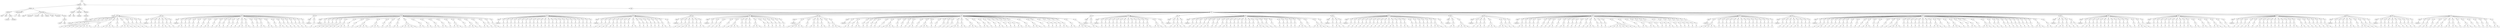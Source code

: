 digraph Tree {
	"t0" [label = "TEI"];
	"t1" [label = "teiHeader"];
	"t2" [label = "fileDesc"];
	"t3" [label = "titleStmt"];
	"t4" [label = "title"];
	"t5" [label = "title"];
	"t6" [label = "author"];
	"t7" [label = "surname"];
	"t8" [label = "forename"];
	"t9" [label = "publicationStmt"];
	"t10" [label = "p"];
	"t11" [label = "idno"];
	"t12" [label = "sourceDesc"];
	"t13" [label = "genre"];
	"t14" [label = "inspiration"];
	"t15" [label = "structure"];
	"t16" [label = "type"];
	"t17" [label = "periode"];
	"t18" [label = "taille"];
	"t19" [label = "permalien"];
	"t20" [label = "sources"];
	"t21" [label = "source"];
	"t22" [label = "author"];
	"t23" [label = "text"];
	"t24" [label = "profileDesc"];
	"t25" [label = "creation"];
	"t26" [label = "date"];
	"t27" [label = "date"];
	"t28" [label = "langUsage"];
	"t29" [label = "language"];
	"t30" [label = "textClass"];
	"t31" [label = "keywords"];
	"t32" [label = "term"];
	"t33" [label = "text"];
	"t34" [label = "body"];
	"t35" [label = "div1"];
	"t36" [label = "head"];
	"t37" [label = "div2"];
	"t38" [label = "head"];
	"t39" [label = "listPerson"];
	"t40" [label = "sp"];
	"t41" [label = "p"];
	"t42" [label = "s"];
	"t43" [label = "sp"];
	"t44" [label = "p"];
	"t45" [label = "s"];
	"t46" [label = "s"];
	"t47" [label = "sp"];
	"t48" [label = "p"];
	"t49" [label = "s"];
	"t50" [label = "sp"];
	"t51" [label = "p"];
	"t52" [label = "s"];
	"t53" [label = "s"];
	"t54" [label = "s"];
	"t55" [label = "s"];
	"t56" [label = "s"];
	"t57" [label = "sp"];
	"t58" [label = "p"];
	"t59" [label = "s"];
	"t60" [label = "s"];
	"t61" [label = "sp"];
	"t62" [label = "p"];
	"t63" [label = "s"];
	"t64" [label = "s"];
	"t65" [label = "s"];
	"t66" [label = "s"];
	"t67" [label = "sp"];
	"t68" [label = "p"];
	"t69" [label = "s"];
	"t70" [label = "sp"];
	"t71" [label = "p"];
	"t72" [label = "s"];
	"t73" [label = "s"];
	"t74" [label = "s"];
	"t75" [label = "s"];
	"t76" [label = "sp"];
	"t77" [label = "p"];
	"t78" [label = "s"];
	"t79" [label = "sp"];
	"t80" [label = "p"];
	"t81" [label = "s"];
	"t82" [label = "sp"];
	"t83" [label = "p"];
	"t84" [label = "s"];
	"t85" [label = "sp"];
	"t86" [label = "p"];
	"t87" [label = "s"];
	"t88" [label = "div2"];
	"t89" [label = "head"];
	"t90" [label = "listPerson"];
	"t91" [label = "sp"];
	"t92" [label = "p"];
	"t93" [label = "s"];
	"t94" [label = "sp"];
	"t95" [label = "p"];
	"t96" [label = "s"];
	"t97" [label = "sp"];
	"t98" [label = "p"];
	"t99" [label = "s"];
	"t100" [label = "sp"];
	"t101" [label = "p"];
	"t102" [label = "s"];
	"t103" [label = "s"];
	"t104" [label = "sp"];
	"t105" [label = "p"];
	"t106" [label = "s"];
	"t107" [label = "sp"];
	"t108" [label = "p"];
	"t109" [label = "s"];
	"t110" [label = "div2"];
	"t111" [label = "head"];
	"t112" [label = "listPerson"];
	"t113" [label = "sp"];
	"t114" [label = "p"];
	"t115" [label = "s"];
	"t116" [label = "s"];
	"t117" [label = "sp"];
	"t118" [label = "p"];
	"t119" [label = "s"];
	"t120" [label = "sp"];
	"t121" [label = "p"];
	"t122" [label = "s"];
	"t123" [label = "sp"];
	"t124" [label = "p"];
	"t125" [label = "s"];
	"t126" [label = "sp"];
	"t127" [label = "p"];
	"t128" [label = "s"];
	"t129" [label = "sp"];
	"t130" [label = "p"];
	"t131" [label = "s"];
	"t132" [label = "sp"];
	"t133" [label = "p"];
	"t134" [label = "s"];
	"t135" [label = "s"];
	"t136" [label = "sp"];
	"t137" [label = "p"];
	"t138" [label = "s"];
	"t139" [label = "sp"];
	"t140" [label = "p"];
	"t141" [label = "s"];
	"t142" [label = "s"];
	"t143" [label = "sp"];
	"t144" [label = "p"];
	"t145" [label = "s"];
	"t146" [label = "sp"];
	"t147" [label = "p"];
	"t148" [label = "s"];
	"t149" [label = "sp"];
	"t150" [label = "p"];
	"t151" [label = "s"];
	"t152" [label = "sp"];
	"t153" [label = "p"];
	"t154" [label = "s"];
	"t155" [label = "sp"];
	"t156" [label = "p"];
	"t157" [label = "s"];
	"t158" [label = "s"];
	"t159" [label = "sp"];
	"t160" [label = "p"];
	"t161" [label = "s"];
	"t162" [label = "s"];
	"t163" [label = "sp"];
	"t164" [label = "p"];
	"t165" [label = "s"];
	"t166" [label = "sp"];
	"t167" [label = "p"];
	"t168" [label = "s"];
	"t169" [label = "sp"];
	"t170" [label = "p"];
	"t171" [label = "s"];
	"t172" [label = "s"];
	"t173" [label = "sp"];
	"t174" [label = "p"];
	"t175" [label = "s"];
	"t176" [label = "s"];
	"t177" [label = "sp"];
	"t178" [label = "p"];
	"t179" [label = "s"];
	"t180" [label = "sp"];
	"t181" [label = "p"];
	"t182" [label = "s"];
	"t183" [label = "s"];
	"t184" [label = "sp"];
	"t185" [label = "p"];
	"t186" [label = "s"];
	"t187" [label = "sp"];
	"t188" [label = "p"];
	"t189" [label = "s"];
	"t190" [label = "sp"];
	"t191" [label = "p"];
	"t192" [label = "s"];
	"t193" [label = "sp"];
	"t194" [label = "p"];
	"t195" [label = "s"];
	"t196" [label = "sp"];
	"t197" [label = "p"];
	"t198" [label = "s"];
	"t199" [label = "sp"];
	"t200" [label = "p"];
	"t201" [label = "s"];
	"t202" [label = "div2"];
	"t203" [label = "head"];
	"t204" [label = "listPerson"];
	"t205" [label = "sp"];
	"t206" [label = "p"];
	"t207" [label = "s"];
	"t208" [label = "div2"];
	"t209" [label = "head"];
	"t210" [label = "listPerson"];
	"t211" [label = "sp"];
	"t212" [label = "p"];
	"t213" [label = "s"];
	"t214" [label = "sp"];
	"t215" [label = "p"];
	"t216" [label = "s"];
	"t217" [label = "sp"];
	"t218" [label = "p"];
	"t219" [label = "s"];
	"t220" [label = "sp"];
	"t221" [label = "p"];
	"t222" [label = "s"];
	"t223" [label = "sp"];
	"t224" [label = "p"];
	"t225" [label = "s"];
	"t226" [label = "s"];
	"t227" [label = "sp"];
	"t228" [label = "p"];
	"t229" [label = "s"];
	"t230" [label = "s"];
	"t231" [label = "s"];
	"t232" [label = "sp"];
	"t233" [label = "p"];
	"t234" [label = "s"];
	"t235" [label = "sp"];
	"t236" [label = "p"];
	"t237" [label = "s"];
	"t238" [label = "sp"];
	"t239" [label = "p"];
	"t240" [label = "s"];
	"t241" [label = "s"];
	"t242" [label = "s"];
	"t243" [label = "s"];
	"t244" [label = "sp"];
	"t245" [label = "p"];
	"t246" [label = "s"];
	"t247" [label = "s"];
	"t248" [label = "s"];
	"t249" [label = "sp"];
	"t250" [label = "p"];
	"t251" [label = "s"];
	"t252" [label = "sp"];
	"t253" [label = "p"];
	"t254" [label = "s"];
	"t255" [label = "s"];
	"t256" [label = "sp"];
	"t257" [label = "p"];
	"t258" [label = "s"];
	"t259" [label = "s"];
	"t260" [label = "sp"];
	"t261" [label = "p"];
	"t262" [label = "s"];
	"t263" [label = "s"];
	"t264" [label = "s"];
	"t265" [label = "s"];
	"t266" [label = "s"];
	"t267" [label = "sp"];
	"t268" [label = "p"];
	"t269" [label = "s"];
	"t270" [label = "s"];
	"t271" [label = "sp"];
	"t272" [label = "p"];
	"t273" [label = "s"];
	"t274" [label = "s"];
	"t275" [label = "sp"];
	"t276" [label = "p"];
	"t277" [label = "s"];
	"t278" [label = "s"];
	"t279" [label = "sp"];
	"t280" [label = "p"];
	"t281" [label = "s"];
	"t282" [label = "s"];
	"t283" [label = "sp"];
	"t284" [label = "p"];
	"t285" [label = "s"];
	"t286" [label = "sp"];
	"t287" [label = "p"];
	"t288" [label = "s"];
	"t289" [label = "s"];
	"t290" [label = "s"];
	"t291" [label = "sp"];
	"t292" [label = "p"];
	"t293" [label = "s"];
	"t294" [label = "sp"];
	"t295" [label = "p"];
	"t296" [label = "s"];
	"t297" [label = "s"];
	"t298" [label = "s"];
	"t299" [label = "sp"];
	"t300" [label = "p"];
	"t301" [label = "s"];
	"t302" [label = "sp"];
	"t303" [label = "p"];
	"t304" [label = "s"];
	"t305" [label = "s"];
	"t306" [label = "sp"];
	"t307" [label = "p"];
	"t308" [label = "s"];
	"t309" [label = "sp"];
	"t310" [label = "p"];
	"t311" [label = "s"];
	"t312" [label = "s"];
	"t313" [label = "div2"];
	"t314" [label = "head"];
	"t315" [label = "listPerson"];
	"t316" [label = "sp"];
	"t317" [label = "p"];
	"t318" [label = "s"];
	"t319" [label = "sp"];
	"t320" [label = "p"];
	"t321" [label = "s"];
	"t322" [label = "sp"];
	"t323" [label = "p"];
	"t324" [label = "s"];
	"t325" [label = "sp"];
	"t326" [label = "p"];
	"t327" [label = "s"];
	"t328" [label = "sp"];
	"t329" [label = "p"];
	"t330" [label = "s"];
	"t331" [label = "sp"];
	"t332" [label = "p"];
	"t333" [label = "s"];
	"t334" [label = "sp"];
	"t335" [label = "p"];
	"t336" [label = "s"];
	"t337" [label = "sp"];
	"t338" [label = "p"];
	"t339" [label = "s"];
	"t340" [label = "sp"];
	"t341" [label = "p"];
	"t342" [label = "s"];
	"t343" [label = "sp"];
	"t344" [label = "p"];
	"t345" [label = "s"];
	"t346" [label = "sp"];
	"t347" [label = "p"];
	"t348" [label = "s"];
	"t349" [label = "sp"];
	"t350" [label = "p"];
	"t351" [label = "s"];
	"t352" [label = "sp"];
	"t353" [label = "p"];
	"t354" [label = "s"];
	"t355" [label = "sp"];
	"t356" [label = "p"];
	"t357" [label = "s"];
	"t358" [label = "sp"];
	"t359" [label = "p"];
	"t360" [label = "s"];
	"t361" [label = "sp"];
	"t362" [label = "p"];
	"t363" [label = "s"];
	"t364" [label = "sp"];
	"t365" [label = "p"];
	"t366" [label = "s"];
	"t367" [label = "sp"];
	"t368" [label = "p"];
	"t369" [label = "s"];
	"t370" [label = "sp"];
	"t371" [label = "p"];
	"t372" [label = "s"];
	"t373" [label = "sp"];
	"t374" [label = "p"];
	"t375" [label = "s"];
	"t376" [label = "sp"];
	"t377" [label = "p"];
	"t378" [label = "s"];
	"t379" [label = "sp"];
	"t380" [label = "p"];
	"t381" [label = "s"];
	"t382" [label = "sp"];
	"t383" [label = "p"];
	"t384" [label = "s"];
	"t385" [label = "sp"];
	"t386" [label = "p"];
	"t387" [label = "s"];
	"t388" [label = "div2"];
	"t389" [label = "head"];
	"t390" [label = "listPerson"];
	"t391" [label = "sp"];
	"t392" [label = "p"];
	"t393" [label = "s"];
	"t394" [label = "sp"];
	"t395" [label = "p"];
	"t396" [label = "s"];
	"t397" [label = "sp"];
	"t398" [label = "p"];
	"t399" [label = "s"];
	"t400" [label = "s"];
	"t401" [label = "sp"];
	"t402" [label = "p"];
	"t403" [label = "s"];
	"t404" [label = "s"];
	"t405" [label = "sp"];
	"t406" [label = "p"];
	"t407" [label = "s"];
	"t408" [label = "sp"];
	"t409" [label = "p"];
	"t410" [label = "s"];
	"t411" [label = "sp"];
	"t412" [label = "p"];
	"t413" [label = "s"];
	"t414" [label = "sp"];
	"t415" [label = "p"];
	"t416" [label = "s"];
	"t417" [label = "sp"];
	"t418" [label = "p"];
	"t419" [label = "s"];
	"t420" [label = "s"];
	"t421" [label = "sp"];
	"t422" [label = "p"];
	"t423" [label = "s"];
	"t424" [label = "sp"];
	"t425" [label = "p"];
	"t426" [label = "s"];
	"t427" [label = "sp"];
	"t428" [label = "p"];
	"t429" [label = "s"];
	"t430" [label = "sp"];
	"t431" [label = "p"];
	"t432" [label = "s"];
	"t433" [label = "sp"];
	"t434" [label = "p"];
	"t435" [label = "s"];
	"t436" [label = "sp"];
	"t437" [label = "p"];
	"t438" [label = "s"];
	"t439" [label = "sp"];
	"t440" [label = "p"];
	"t441" [label = "s"];
	"t442" [label = "s"];
	"t443" [label = "sp"];
	"t444" [label = "p"];
	"t445" [label = "s"];
	"t446" [label = "div2"];
	"t447" [label = "head"];
	"t448" [label = "listPerson"];
	"t449" [label = "sp"];
	"t450" [label = "p"];
	"t451" [label = "s"];
	"t452" [label = "sp"];
	"t453" [label = "p"];
	"t454" [label = "s"];
	"t455" [label = "sp"];
	"t456" [label = "p"];
	"t457" [label = "s"];
	"t458" [label = "s"];
	"t459" [label = "s"];
	"t460" [label = "sp"];
	"t461" [label = "p"];
	"t462" [label = "s"];
	"t463" [label = "sp"];
	"t464" [label = "p"];
	"t465" [label = "s"];
	"t466" [label = "sp"];
	"t467" [label = "p"];
	"t468" [label = "s"];
	"t469" [label = "s"];
	"t470" [label = "div2"];
	"t471" [label = "head"];
	"t472" [label = "listPerson"];
	"t473" [label = "sp"];
	"t474" [label = "p"];
	"t475" [label = "s"];
	"t476" [label = "sp"];
	"t477" [label = "p"];
	"t478" [label = "s"];
	"t479" [label = "sp"];
	"t480" [label = "p"];
	"t481" [label = "s"];
	"t482" [label = "s"];
	"t483" [label = "sp"];
	"t484" [label = "p"];
	"t485" [label = "s"];
	"t486" [label = "sp"];
	"t487" [label = "p"];
	"t488" [label = "s"];
	"t489" [label = "s"];
	"t490" [label = "s"];
	"t491" [label = "s"];
	"t492" [label = "sp"];
	"t493" [label = "p"];
	"t494" [label = "s"];
	"t495" [label = "sp"];
	"t496" [label = "p"];
	"t497" [label = "s"];
	"t498" [label = "sp"];
	"t499" [label = "p"];
	"t500" [label = "s"];
	"t501" [label = "sp"];
	"t502" [label = "p"];
	"t503" [label = "s"];
	"t504" [label = "s"];
	"t505" [label = "s"];
	"t506" [label = "sp"];
	"t507" [label = "p"];
	"t508" [label = "s"];
	"t509" [label = "sp"];
	"t510" [label = "p"];
	"t511" [label = "s"];
	"t512" [label = "sp"];
	"t513" [label = "p"];
	"t514" [label = "s"];
	"t515" [label = "sp"];
	"t516" [label = "p"];
	"t517" [label = "s"];
	"t518" [label = "sp"];
	"t519" [label = "p"];
	"t520" [label = "s"];
	"t521" [label = "sp"];
	"t522" [label = "p"];
	"t523" [label = "s"];
	"t524" [label = "div2"];
	"t525" [label = "head"];
	"t526" [label = "listPerson"];
	"t527" [label = "sp"];
	"t528" [label = "p"];
	"t529" [label = "s"];
	"t530" [label = "s"];
	"t531" [label = "s"];
	"t532" [label = "s"];
	"t533" [label = "s"];
	"t534" [label = "sp"];
	"t535" [label = "p"];
	"t536" [label = "s"];
	"t537" [label = "sp"];
	"t538" [label = "p"];
	"t539" [label = "s"];
	"t540" [label = "s"];
	"t541" [label = "sp"];
	"t542" [label = "p"];
	"t543" [label = "s"];
	"t544" [label = "sp"];
	"t545" [label = "p"];
	"t546" [label = "s"];
	"t547" [label = "s"];
	"t548" [label = "sp"];
	"t549" [label = "p"];
	"t550" [label = "s"];
	"t551" [label = "sp"];
	"t552" [label = "p"];
	"t553" [label = "s"];
	"t554" [label = "s"];
	"t555" [label = "s"];
	"t556" [label = "div2"];
	"t557" [label = "head"];
	"t558" [label = "listPerson"];
	"t559" [label = "sp"];
	"t560" [label = "p"];
	"t561" [label = "s"];
	"t562" [label = "s"];
	"t563" [label = "sp"];
	"t564" [label = "p"];
	"t565" [label = "s"];
	"t566" [label = "p"];
	"t567" [label = "s"];
	"t568" [label = "s"];
	"t569" [label = "sp"];
	"t570" [label = "p"];
	"t571" [label = "s"];
	"t572" [label = "sp"];
	"t573" [label = "p"];
	"t574" [label = "s"];
	"t575" [label = "sp"];
	"t576" [label = "p"];
	"t577" [label = "s"];
	"t578" [label = "sp"];
	"t579" [label = "p"];
	"t580" [label = "s"];
	"t581" [label = "sp"];
	"t582" [label = "p"];
	"t583" [label = "s"];
	"t584" [label = "sp"];
	"t585" [label = "p"];
	"t586" [label = "s"];
	"t587" [label = "s"];
	"t588" [label = "s"];
	"t589" [label = "s"];
	"t590" [label = "sp"];
	"t591" [label = "p"];
	"t592" [label = "s"];
	"t593" [label = "sp"];
	"t594" [label = "p"];
	"t595" [label = "s"];
	"t596" [label = "sp"];
	"t597" [label = "p"];
	"t598" [label = "s"];
	"t599" [label = "sp"];
	"t600" [label = "p"];
	"t601" [label = "s"];
	"t602" [label = "s"];
	"t603" [label = "sp"];
	"t604" [label = "p"];
	"t605" [label = "s"];
	"t606" [label = "sp"];
	"t607" [label = "p"];
	"t608" [label = "s"];
	"t609" [label = "s"];
	"t610" [label = "s"];
	"t611" [label = "sp"];
	"t612" [label = "p"];
	"t613" [label = "s"];
	"t614" [label = "sp"];
	"t615" [label = "p"];
	"t616" [label = "s"];
	"t617" [label = "sp"];
	"t618" [label = "p"];
	"t619" [label = "s"];
	"t620" [label = "sp"];
	"t621" [label = "p"];
	"t622" [label = "s"];
	"t623" [label = "sp"];
	"t624" [label = "p"];
	"t625" [label = "s"];
	"t626" [label = "sp"];
	"t627" [label = "p"];
	"t628" [label = "s"];
	"t629" [label = "s"];
	"t630" [label = "s"];
	"t631" [label = "sp"];
	"t632" [label = "p"];
	"t633" [label = "s"];
	"t634" [label = "s"];
	"t635" [label = "sp"];
	"t636" [label = "p"];
	"t637" [label = "s"];
	"t638" [label = "s"];
	"t639" [label = "s"];
	"t640" [label = "sp"];
	"t641" [label = "p"];
	"t642" [label = "s"];
	"t643" [label = "sp"];
	"t644" [label = "p"];
	"t645" [label = "s"];
	"t646" [label = "s"];
	"t647" [label = "sp"];
	"t648" [label = "p"];
	"t649" [label = "s"];
	"t650" [label = "sp"];
	"t651" [label = "p"];
	"t652" [label = "s"];
	"t653" [label = "sp"];
	"t654" [label = "p"];
	"t655" [label = "s"];
	"t656" [label = "s"];
	"t657" [label = "sp"];
	"t658" [label = "p"];
	"t659" [label = "s"];
	"t660" [label = "sp"];
	"t661" [label = "p"];
	"t662" [label = "s"];
	"t663" [label = "sp"];
	"t664" [label = "p"];
	"t665" [label = "s"];
	"t666" [label = "sp"];
	"t667" [label = "p"];
	"t668" [label = "s"];
	"t669" [label = "s"];
	"t670" [label = "sp"];
	"t671" [label = "p"];
	"t672" [label = "s"];
	"t673" [label = "s"];
	"t674" [label = "sp"];
	"t675" [label = "p"];
	"t676" [label = "s"];
	"t677" [label = "s"];
	"t678" [label = "s"];
	"t679" [label = "sp"];
	"t680" [label = "p"];
	"t681" [label = "s"];
	"t682" [label = "sp"];
	"t683" [label = "p"];
	"t684" [label = "s"];
	"t685" [label = "sp"];
	"t686" [label = "p"];
	"t687" [label = "s"];
	"t688" [label = "sp"];
	"t689" [label = "p"];
	"t690" [label = "s"];
	"t691" [label = "sp"];
	"t692" [label = "p"];
	"t693" [label = "s"];
	"t694" [label = "sp"];
	"t695" [label = "p"];
	"t696" [label = "s"];
	"t697" [label = "s"];
	"t698" [label = "sp"];
	"t699" [label = "p"];
	"t700" [label = "s"];
	"t701" [label = "s"];
	"t702" [label = "sp"];
	"t703" [label = "p"];
	"t704" [label = "s"];
	"t705" [label = "s"];
	"t706" [label = "s"];
	"t707" [label = "s"];
	"t708" [label = "div2"];
	"t709" [label = "head"];
	"t710" [label = "listPerson"];
	"t711" [label = "sp"];
	"t712" [label = "p"];
	"t713" [label = "s"];
	"t714" [label = "s"];
	"t715" [label = "div2"];
	"t716" [label = "head"];
	"t717" [label = "listPerson"];
	"t718" [label = "sp"];
	"t719" [label = "p"];
	"t720" [label = "s"];
	"t721" [label = "sp"];
	"t722" [label = "p"];
	"t723" [label = "s"];
	"t724" [label = "sp"];
	"t725" [label = "p"];
	"t726" [label = "s"];
	"t727" [label = "sp"];
	"t728" [label = "p"];
	"t729" [label = "s"];
	"t730" [label = "sp"];
	"t731" [label = "p"];
	"t732" [label = "s"];
	"t733" [label = "sp"];
	"t734" [label = "p"];
	"t735" [label = "s"];
	"t736" [label = "sp"];
	"t737" [label = "p"];
	"t738" [label = "s"];
	"t739" [label = "sp"];
	"t740" [label = "p"];
	"t741" [label = "s"];
	"t742" [label = "sp"];
	"t743" [label = "p"];
	"t744" [label = "s"];
	"t745" [label = "sp"];
	"t746" [label = "p"];
	"t747" [label = "s"];
	"t748" [label = "sp"];
	"t749" [label = "p"];
	"t750" [label = "s"];
	"t751" [label = "sp"];
	"t752" [label = "p"];
	"t753" [label = "s"];
	"t754" [label = "sp"];
	"t755" [label = "p"];
	"t756" [label = "s"];
	"t757" [label = "s"];
	"t758" [label = "sp"];
	"t759" [label = "p"];
	"t760" [label = "s"];
	"t761" [label = "s"];
	"t762" [label = "s"];
	"t763" [label = "sp"];
	"t764" [label = "p"];
	"t765" [label = "s"];
	"t766" [label = "div2"];
	"t767" [label = "head"];
	"t768" [label = "listPerson"];
	"t769" [label = "sp"];
	"t770" [label = "p"];
	"t771" [label = "s"];
	"t772" [label = "sp"];
	"t773" [label = "p"];
	"t774" [label = "s"];
	"t775" [label = "s"];
	"t776" [label = "s"];
	"t777" [label = "sp"];
	"t778" [label = "p"];
	"t779" [label = "s"];
	"t780" [label = "div2"];
	"t781" [label = "head"];
	"t782" [label = "listPerson"];
	"t783" [label = "sp"];
	"t784" [label = "p"];
	"t785" [label = "s"];
	"t786" [label = "sp"];
	"t787" [label = "p"];
	"t788" [label = "s"];
	"t789" [label = "sp"];
	"t790" [label = "p"];
	"t791" [label = "s"];
	"t792" [label = "sp"];
	"t793" [label = "p"];
	"t794" [label = "s"];
	"t795" [label = "sp"];
	"t796" [label = "p"];
	"t797" [label = "s"];
	"t798" [label = "s"];
	"t799" [label = "sp"];
	"t800" [label = "p"];
	"t801" [label = "s"];
	"t802" [label = "sp"];
	"t803" [label = "p"];
	"t804" [label = "s"];
	"t805" [label = "sp"];
	"t806" [label = "p"];
	"t807" [label = "s"];
	"t808" [label = "sp"];
	"t809" [label = "p"];
	"t810" [label = "s"];
	"t811" [label = "s"];
	"t812" [label = "sp"];
	"t813" [label = "p"];
	"t814" [label = "s"];
	"t815" [label = "sp"];
	"t816" [label = "p"];
	"t817" [label = "s"];
	"t818" [label = "sp"];
	"t819" [label = "p"];
	"t820" [label = "s"];
	"t821" [label = "sp"];
	"t822" [label = "p"];
	"t823" [label = "s"];
	"t824" [label = "sp"];
	"t825" [label = "p"];
	"t826" [label = "s"];
	"t827" [label = "sp"];
	"t828" [label = "p"];
	"t829" [label = "s"];
	"t830" [label = "sp"];
	"t831" [label = "p"];
	"t832" [label = "s"];
	"t833" [label = "sp"];
	"t834" [label = "p"];
	"t835" [label = "s"];
	"t836" [label = "s"];
	"t837" [label = "s"];
	"t838" [label = "sp"];
	"t839" [label = "p"];
	"t840" [label = "s"];
	"t841" [label = "sp"];
	"t842" [label = "p"];
	"t843" [label = "s"];
	"t844" [label = "sp"];
	"t845" [label = "p"];
	"t846" [label = "s"];
	"t847" [label = "sp"];
	"t848" [label = "p"];
	"t849" [label = "s"];
	"t850" [label = "sp"];
	"t851" [label = "p"];
	"t852" [label = "s"];
	"t853" [label = "sp"];
	"t854" [label = "p"];
	"t855" [label = "s"];
	"t856" [label = "sp"];
	"t857" [label = "p"];
	"t858" [label = "s"];
	"t859" [label = "sp"];
	"t860" [label = "p"];
	"t861" [label = "s"];
	"t862" [label = "sp"];
	"t863" [label = "p"];
	"t864" [label = "s"];
	"t865" [label = "s"];
	"t866" [label = "s"];
	"t867" [label = "sp"];
	"t868" [label = "p"];
	"t869" [label = "s"];
	"t870" [label = "sp"];
	"t871" [label = "p"];
	"t872" [label = "s"];
	"t873" [label = "s"];
	"t874" [label = "s"];
	"t875" [label = "s"];
	"t876" [label = "sp"];
	"t877" [label = "p"];
	"t878" [label = "s"];
	"t879" [label = "div2"];
	"t880" [label = "head"];
	"t881" [label = "listPerson"];
	"t882" [label = "sp"];
	"t883" [label = "p"];
	"t884" [label = "s"];
	"t885" [label = "sp"];
	"t886" [label = "p"];
	"t887" [label = "s"];
	"t888" [label = "s"];
	"t889" [label = "sp"];
	"t890" [label = "p"];
	"t891" [label = "s"];
	"t892" [label = "div2"];
	"t893" [label = "head"];
	"t894" [label = "listPerson"];
	"t895" [label = "sp"];
	"t896" [label = "p"];
	"t897" [label = "s"];
	"t898" [label = "sp"];
	"t899" [label = "p"];
	"t900" [label = "s"];
	"t901" [label = "sp"];
	"t902" [label = "p"];
	"t903" [label = "s"];
	"t904" [label = "sp"];
	"t905" [label = "p"];
	"t906" [label = "s"];
	"t907" [label = "sp"];
	"t908" [label = "p"];
	"t909" [label = "s"];
	"t910" [label = "sp"];
	"t911" [label = "p"];
	"t912" [label = "s"];
	"t913" [label = "sp"];
	"t914" [label = "p"];
	"t915" [label = "s"];
	"t916" [label = "sp"];
	"t917" [label = "p"];
	"t918" [label = "s"];
	"t919" [label = "sp"];
	"t920" [label = "p"];
	"t921" [label = "s"];
	"t922" [label = "sp"];
	"t923" [label = "p"];
	"t924" [label = "s"];
	"t925" [label = "sp"];
	"t926" [label = "p"];
	"t927" [label = "s"];
	"t928" [label = "sp"];
	"t929" [label = "p"];
	"t930" [label = "s"];
	"t931" [label = "s"];
	"t932" [label = "sp"];
	"t933" [label = "p"];
	"t934" [label = "s"];
	"t935" [label = "sp"];
	"t936" [label = "p"];
	"t937" [label = "s"];
	"t938" [label = "sp"];
	"t939" [label = "p"];
	"t940" [label = "s"];
	"t941" [label = "s"];
	"t942" [label = "sp"];
	"t943" [label = "p"];
	"t944" [label = "s"];
	"t945" [label = "sp"];
	"t946" [label = "p"];
	"t947" [label = "s"];
	"t948" [label = "sp"];
	"t949" [label = "p"];
	"t950" [label = "s"];
	"t951" [label = "sp"];
	"t952" [label = "p"];
	"t953" [label = "s"];
	"t954" [label = "sp"];
	"t955" [label = "p"];
	"t956" [label = "s"];
	"t957" [label = "sp"];
	"t958" [label = "p"];
	"t959" [label = "s"];
	"t960" [label = "sp"];
	"t961" [label = "p"];
	"t962" [label = "s"];
	"t963" [label = "s"];
	"t964" [label = "s"];
	"t965" [label = "sp"];
	"t966" [label = "p"];
	"t967" [label = "s"];
	"t968" [label = "div2"];
	"t969" [label = "head"];
	"t970" [label = "listPerson"];
	"t971" [label = "sp"];
	"t972" [label = "p"];
	"t973" [label = "s"];
	"t974" [label = "s"];
	"t975" [label = "sp"];
	"t976" [label = "p"];
	"t977" [label = "s"];
	"t978" [label = "s"];
	"t979" [label = "s"];
	"t980" [label = "s"];
	"t981" [label = "div2"];
	"t982" [label = "head"];
	"t983" [label = "listPerson"];
	"t984" [label = "sp"];
	"t985" [label = "p"];
	"t986" [label = "s"];
	"t987" [label = "sp"];
	"t988" [label = "p"];
	"t989" [label = "s"];
	"t990" [label = "s"];
	"t991" [label = "sp"];
	"t992" [label = "p"];
	"t993" [label = "s"];
	"t994" [label = "sp"];
	"t995" [label = "p"];
	"t996" [label = "s"];
	"t997" [label = "s"];
	"t998" [label = "s"];
	"t999" [label = "sp"];
	"t1000" [label = "p"];
	"t1001" [label = "s"];
	"t1002" [label = "s"];
	"t1003" [label = "s"];
	"t1004" [label = "sp"];
	"t1005" [label = "p"];
	"t1006" [label = "s"];
	"t1007" [label = "sp"];
	"t1008" [label = "p"];
	"t1009" [label = "s"];
	"t1010" [label = "div2"];
	"t1011" [label = "head"];
	"t1012" [label = "listPerson"];
	"t1013" [label = "sp"];
	"t1014" [label = "p"];
	"t1015" [label = "s"];
	"t1016" [label = "s"];
	"t1017" [label = "sp"];
	"t1018" [label = "p"];
	"t1019" [label = "s"];
	"t1020" [label = "sp"];
	"t1021" [label = "p"];
	"t1022" [label = "s"];
	"t1023" [label = "sp"];
	"t1024" [label = "p"];
	"t1025" [label = "s"];
	"t1026" [label = "sp"];
	"t1027" [label = "p"];
	"t1028" [label = "s"];
	"t1029" [label = "sp"];
	"t1030" [label = "p"];
	"t1031" [label = "s"];
	"t1032" [label = "sp"];
	"t1033" [label = "p"];
	"t1034" [label = "s"];
	"t1035" [label = "sp"];
	"t1036" [label = "p"];
	"t1037" [label = "s"];
	"t1038" [label = "s"];
	"t1039" [label = "sp"];
	"t1040" [label = "p"];
	"t1041" [label = "s"];
	"t1042" [label = "sp"];
	"t1043" [label = "p"];
	"t1044" [label = "s"];
	"t1045" [label = "s"];
	"t1046" [label = "sp"];
	"t1047" [label = "p"];
	"t1048" [label = "s"];
	"t1049" [label = "sp"];
	"t1050" [label = "p"];
	"t1051" [label = "s"];
	"t1052" [label = "sp"];
	"t1053" [label = "p"];
	"t1054" [label = "s"];
	"t1055" [label = "sp"];
	"t1056" [label = "p"];
	"t1057" [label = "s"];
	"t1058" [label = "sp"];
	"t1059" [label = "p"];
	"t1060" [label = "s"];
	"t1061" [label = "sp"];
	"t1062" [label = "p"];
	"t1063" [label = "s"];
	"t1064" [label = "s"];
	"t1065" [label = "s"];
	"t1066" [label = "sp"];
	"t1067" [label = "p"];
	"t1068" [label = "s"];
	"t1069" [label = "sp"];
	"t1070" [label = "p"];
	"t1071" [label = "s"];
	"t1072" [label = "sp"];
	"t1073" [label = "p"];
	"t1074" [label = "s"];
	"t1075" [label = "sp"];
	"t1076" [label = "p"];
	"t1077" [label = "s"];
	"t1078" [label = "s"];
	"t1079" [label = "s"];
	"t1080" [label = "s"];
	"t1081" [label = "s"];
	"t1082" [label = "s"];
	"t1083" [label = "s"];
	"t1084" [label = "sp"];
	"t1085" [label = "p"];
	"t1086" [label = "s"];
	"t1087" [label = "sp"];
	"t1088" [label = "p"];
	"t1089" [label = "s"];
	"t1090" [label = "sp"];
	"t1091" [label = "p"];
	"t1092" [label = "s"];
	"t1093" [label = "s"];
	"t1094" [label = "sp"];
	"t1095" [label = "p"];
	"t1096" [label = "s"];
	"t1097" [label = "s"];
	"t1098" [label = "sp"];
	"t1099" [label = "p"];
	"t1100" [label = "s"];
	"t1101" [label = "sp"];
	"t1102" [label = "p"];
	"t1103" [label = "s"];
	"t1104" [label = "sp"];
	"t1105" [label = "p"];
	"t1106" [label = "s"];
	"t1107" [label = "sp"];
	"t1108" [label = "p"];
	"t1109" [label = "s"];
	"t1110" [label = "s"];
	"t1111" [label = "sp"];
	"t1112" [label = "p"];
	"t1113" [label = "s"];
	"t1114" [label = "sp"];
	"t1115" [label = "p"];
	"t1116" [label = "s"];
	"t1117" [label = "sp"];
	"t1118" [label = "p"];
	"t1119" [label = "s"];
	"t1120" [label = "sp"];
	"t1121" [label = "p"];
	"t1122" [label = "s"];
	"t1123" [label = "sp"];
	"t1124" [label = "p"];
	"t1125" [label = "s"];
	"t1126" [label = "sp"];
	"t1127" [label = "p"];
	"t1128" [label = "s"];
	"t1129" [label = "div2"];
	"t1130" [label = "head"];
	"t1131" [label = "listPerson"];
	"t1132" [label = "sp"];
	"t1133" [label = "p"];
	"t1134" [label = "s"];
	"t1135" [label = "s"];
	"t1136" [label = "s"];
	"t1137" [label = "s"];
	"t1138" [label = "s"];
	"t1139" [label = "sp"];
	"t1140" [label = "p"];
	"t1141" [label = "s"];
	"t1142" [label = "sp"];
	"t1143" [label = "p"];
	"t1144" [label = "s"];
	"t1145" [label = "sp"];
	"t1146" [label = "p"];
	"t1147" [label = "s"];
	"t1148" [label = "sp"];
	"t1149" [label = "p"];
	"t1150" [label = "s"];
	"t1151" [label = "sp"];
	"t1152" [label = "p"];
	"t1153" [label = "s"];
	"t1154" [label = "sp"];
	"t1155" [label = "p"];
	"t1156" [label = "s"];
	"t1157" [label = "sp"];
	"t1158" [label = "p"];
	"t1159" [label = "s"];
	"t1160" [label = "sp"];
	"t1161" [label = "p"];
	"t1162" [label = "s"];
	"t1163" [label = "sp"];
	"t1164" [label = "p"];
	"t1165" [label = "s"];
	"t1166" [label = "sp"];
	"t1167" [label = "p"];
	"t1168" [label = "s"];
	"t1169" [label = "sp"];
	"t1170" [label = "p"];
	"t1171" [label = "s"];
	"t1172" [label = "sp"];
	"t1173" [label = "p"];
	"t1174" [label = "s"];
	"t1175" [label = "sp"];
	"t1176" [label = "p"];
	"t1177" [label = "s"];
	"t1178" [label = "sp"];
	"t1179" [label = "p"];
	"t1180" [label = "s"];
	"t1181" [label = "sp"];
	"t1182" [label = "p"];
	"t1183" [label = "s"];
	"t1184" [label = "div2"];
	"t1185" [label = "head"];
	"t1186" [label = "listPerson"];
	"t1187" [label = "sp"];
	"t1188" [label = "p"];
	"t1189" [label = "s"];
	"t1190" [label = "sp"];
	"t1191" [label = "p"];
	"t1192" [label = "s"];
	"t1193" [label = "sp"];
	"t1194" [label = "p"];
	"t1195" [label = "s"];
	"t1196" [label = "sp"];
	"t1197" [label = "p"];
	"t1198" [label = "s"];
	"t1199" [label = "sp"];
	"t1200" [label = "p"];
	"t1201" [label = "s"];
	"t1202" [label = "s"];
	"t1203" [label = "sp"];
	"t1204" [label = "p"];
	"t1205" [label = "s"];
	"t1206" [label = "sp"];
	"t1207" [label = "p"];
	"t1208" [label = "s"];
	"t1209" [label = "sp"];
	"t1210" [label = "p"];
	"t1211" [label = "s"];
	"t1212" [label = "div2"];
	"t1213" [label = "head"];
	"t1214" [label = "listPerson"];
	"t1215" [label = "sp"];
	"t1216" [label = "p"];
	"t1217" [label = "s"];
	"t1218" [label = "sp"];
	"t1219" [label = "p"];
	"t1220" [label = "s"];
	"t1221" [label = "s"];
	"t1222" [label = "sp"];
	"t1223" [label = "p"];
	"t1224" [label = "s"];
	"t1225" [label = "sp"];
	"t1226" [label = "p"];
	"t1227" [label = "s"];
	"t1228" [label = "sp"];
	"t1229" [label = "p"];
	"t1230" [label = "s"];
	"t1231" [label = "sp"];
	"t1232" [label = "p"];
	"t1233" [label = "s"];
	"t1234" [label = "sp"];
	"t1235" [label = "p"];
	"t1236" [label = "s"];
	"t1237" [label = "s"];
	"t1238" [label = "sp"];
	"t1239" [label = "p"];
	"t1240" [label = "s"];
	"t1241" [label = "sp"];
	"t1242" [label = "p"];
	"t1243" [label = "s"];
	"t1244" [label = "sp"];
	"t1245" [label = "p"];
	"t1246" [label = "s"];
	"t1247" [label = "sp"];
	"t1248" [label = "p"];
	"t1249" [label = "s"];
	"t1250" [label = "sp"];
	"t1251" [label = "p"];
	"t1252" [label = "s"];
	"t1253" [label = "s"];
	"t1254" [label = "s"];
	"t1255" [label = "sp"];
	"t1256" [label = "p"];
	"t1257" [label = "s"];
	"t1258" [label = "sp"];
	"t1259" [label = "p"];
	"t1260" [label = "s"];
	"t1261" [label = "sp"];
	"t1262" [label = "p"];
	"t1263" [label = "s"];
	"t1264" [label = "sp"];
	"t1265" [label = "p"];
	"t1266" [label = "s"];
	"t1267" [label = "sp"];
	"t1268" [label = "p"];
	"t1269" [label = "s"];
	"t1270" [label = "s"];
	"t1271" [label = "s"];
	"t1272" [label = "s"];
	"t1273" [label = "sp"];
	"t1274" [label = "p"];
	"t1275" [label = "s"];
	"t1276" [label = "sp"];
	"t1277" [label = "p"];
	"t1278" [label = "s"];
	"t1279" [label = "sp"];
	"t1280" [label = "p"];
	"t1281" [label = "s"];
	"t1282" [label = "sp"];
	"t1283" [label = "p"];
	"t1284" [label = "s"];
	"t1285" [label = "sp"];
	"t1286" [label = "p"];
	"t1287" [label = "s"];
	"t1288" [label = "sp"];
	"t1289" [label = "p"];
	"t1290" [label = "s"];
	"t1291" [label = "sp"];
	"t1292" [label = "p"];
	"t1293" [label = "s"];
	"t1294" [label = "sp"];
	"t1295" [label = "p"];
	"t1296" [label = "s"];
	"t1297" [label = "sp"];
	"t1298" [label = "p"];
	"t1299" [label = "s"];
	"t1300" [label = "s"];
	"t1301" [label = "s"];
	"t1302" [label = "sp"];
	"t1303" [label = "p"];
	"t1304" [label = "s"];
	"t1305" [label = "sp"];
	"t1306" [label = "p"];
	"t1307" [label = "s"];
	"t1308" [label = "sp"];
	"t1309" [label = "p"];
	"t1310" [label = "s"];
	"t1311" [label = "s"];
	"t1312" [label = "s"];
	"t1313" [label = "sp"];
	"t1314" [label = "p"];
	"t1315" [label = "s"];
	"t1316" [label = "sp"];
	"t1317" [label = "p"];
	"t1318" [label = "s"];
	"t1319" [label = "sp"];
	"t1320" [label = "p"];
	"t1321" [label = "s"];
	"t1322" [label = "s"];
	"t1323" [label = "sp"];
	"t1324" [label = "p"];
	"t1325" [label = "s"];
	"t1326" [label = "sp"];
	"t1327" [label = "p"];
	"t1328" [label = "s"];
	"t1329" [label = "s"];
	"t1330" [label = "s"];
	"t1331" [label = "sp"];
	"t1332" [label = "p"];
	"t1333" [label = "s"];
	"t1334" [label = "sp"];
	"t1335" [label = "p"];
	"t1336" [label = "s"];
	"t1337" [label = "sp"];
	"t1338" [label = "p"];
	"t1339" [label = "s"];
	"t1340" [label = "sp"];
	"t1341" [label = "p"];
	"t1342" [label = "s"];
	"t1343" [label = "sp"];
	"t1344" [label = "p"];
	"t1345" [label = "s"];
	"t1346" [label = "sp"];
	"t1347" [label = "p"];
	"t1348" [label = "s"];
	"t1349" [label = "sp"];
	"t1350" [label = "p"];
	"t1351" [label = "s"];
	"t1352" [label = "sp"];
	"t1353" [label = "p"];
	"t1354" [label = "s"];
	"t1355" [label = "sp"];
	"t1356" [label = "p"];
	"t1357" [label = "s"];
	"t1358" [label = "sp"];
	"t1359" [label = "p"];
	"t1360" [label = "s"];
	"t1361" [label = "sp"];
	"t1362" [label = "p"];
	"t1363" [label = "s"];
	"t1364" [label = "sp"];
	"t1365" [label = "p"];
	"t1366" [label = "s"];
	"t1367" [label = "s"];
	"t1368" [label = "s"];
	"t1369" [label = "sp"];
	"t1370" [label = "p"];
	"t1371" [label = "s"];
	"t1372" [label = "s"];
	"t1373" [label = "div2"];
	"t1374" [label = "head"];
	"t1375" [label = "listPerson"];
	"t1376" [label = "sp"];
	"t1377" [label = "p"];
	"t1378" [label = "s"];
	"t1379" [label = "sp"];
	"t1380" [label = "p"];
	"t1381" [label = "s"];
	"t1382" [label = "s"];
	"t1383" [label = "sp"];
	"t1384" [label = "p"];
	"t1385" [label = "s"];
	"t1386" [label = "s"];
	"t1387" [label = "sp"];
	"t1388" [label = "p"];
	"t1389" [label = "s"];
	"t1390" [label = "p"];
	"t1391" [label = "s"];
	"t1392" [label = "div2"];
	"t1393" [label = "head"];
	"t1394" [label = "listPerson"];
	"t1395" [label = "sp"];
	"t1396" [label = "p"];
	"t1397" [label = "s"];
	"t1398" [label = "sp"];
	"t1399" [label = "p"];
	"t1400" [label = "s"];
	"t1401" [label = "s"];
	"t1402" [label = "sp"];
	"t1403" [label = "p"];
	"t1404" [label = "s"];
	"t1405" [label = "sp"];
	"t1406" [label = "p"];
	"t1407" [label = "s"];
	"t1408" [label = "sp"];
	"t1409" [label = "p"];
	"t1410" [label = "s"];
	"t1411" [label = "sp"];
	"t1412" [label = "p"];
	"t1413" [label = "s"];
	"t1414" [label = "sp"];
	"t1415" [label = "p"];
	"t1416" [label = "s"];
	"t1417" [label = "sp"];
	"t1418" [label = "p"];
	"t1419" [label = "s"];
	"t1420" [label = "sp"];
	"t1421" [label = "p"];
	"t1422" [label = "s"];
	"t1423" [label = "sp"];
	"t1424" [label = "p"];
	"t1425" [label = "s"];
	"t1426" [label = "sp"];
	"t1427" [label = "p"];
	"t1428" [label = "s"];
	"t1429" [label = "sp"];
	"t1430" [label = "p"];
	"t1431" [label = "s"];
	"t1432" [label = "s"];
	"t1433" [label = "sp"];
	"t1434" [label = "p"];
	"t1435" [label = "s"];
	"t1436" [label = "sp"];
	"t1437" [label = "p"];
	"t1438" [label = "s"];
	"t1439" [label = "s"];
	"t1440" [label = "s"];
	"t1441" [label = "sp"];
	"t1442" [label = "p"];
	"t1443" [label = "s"];
	"t1444" [label = "div2"];
	"t1445" [label = "head"];
	"t1446" [label = "listPerson"];
	"t1447" [label = "sp"];
	"t1448" [label = "p"];
	"t1449" [label = "s"];
	"t1450" [label = "sp"];
	"t1451" [label = "p"];
	"t1452" [label = "s"];
	"t1453" [label = "sp"];
	"t1454" [label = "p"];
	"t1455" [label = "s"];
	"t1456" [label = "sp"];
	"t1457" [label = "p"];
	"t1458" [label = "s"];
	"t1459" [label = "sp"];
	"t1460" [label = "p"];
	"t1461" [label = "s"];
	"t1462" [label = "sp"];
	"t1463" [label = "p"];
	"t1464" [label = "s"];
	"t1465" [label = "sp"];
	"t1466" [label = "p"];
	"t1467" [label = "s"];
	"t1468" [label = "sp"];
	"t1469" [label = "p"];
	"t1470" [label = "s"];
	"t1471" [label = "sp"];
	"t1472" [label = "p"];
	"t1473" [label = "s"];
	"t1474" [label = "sp"];
	"t1475" [label = "p"];
	"t1476" [label = "s"];
	"t1477" [label = "s"];
	"t1478" [label = "sp"];
	"t1479" [label = "p"];
	"t1480" [label = "s"];
	"t1481" [label = "s"];
	"t1482" [label = "sp"];
	"t1483" [label = "p"];
	"t1484" [label = "s"];
	"t1485" [label = "s"];
	"t1486" [label = "sp"];
	"t1487" [label = "p"];
	"t1488" [label = "s"];
	"t1489" [label = "sp"];
	"t1490" [label = "p"];
	"t1491" [label = "s"];
	"t1492" [label = "s"];
	"t1493" [label = "s"];
	"t1494" [label = "sp"];
	"t1495" [label = "p"];
	"t1496" [label = "s"];
	"t1497" [label = "sp"];
	"t1498" [label = "p"];
	"t1499" [label = "s"];
	"t1500" [label = "div2"];
	"t1501" [label = "head"];
	"t1502" [label = "listPerson"];
	"t1503" [label = "sp"];
	"t1504" [label = "p"];
	"t1505" [label = "s"];
	"t1506" [label = "sp"];
	"t1507" [label = "p"];
	"t1508" [label = "s"];
	"t1509" [label = "sp"];
	"t1510" [label = "p"];
	"t1511" [label = "s"];
	"t1512" [label = "sp"];
	"t1513" [label = "p"];
	"t1514" [label = "s"];
	"t1515" [label = "s"];
	"t1516" [label = "sp"];
	"t1517" [label = "p"];
	"t1518" [label = "s"];
	"t1519" [label = "sp"];
	"t1520" [label = "p"];
	"t1521" [label = "s"];
	"t1522" [label = "s"];
	"t1523" [label = "sp"];
	"t1524" [label = "p"];
	"t1525" [label = "s"];
	"t1526" [label = "sp"];
	"t1527" [label = "p"];
	"t1528" [label = "s"];
	"t1529" [label = "sp"];
	"t1530" [label = "p"];
	"t1531" [label = "s"];
	"t1532" [label = "sp"];
	"t1533" [label = "p"];
	"t1534" [label = "s"];
	"t1535" [label = "sp"];
	"t1536" [label = "p"];
	"t1537" [label = "s"];
	"t1538" [label = "sp"];
	"t1539" [label = "p"];
	"t1540" [label = "s"];
	"t1541" [label = "sp"];
	"t1542" [label = "p"];
	"t1543" [label = "s"];
	"t1544" [label = "sp"];
	"t1545" [label = "p"];
	"t1546" [label = "s"];
	"t1547" [label = "sp"];
	"t1548" [label = "p"];
	"t1549" [label = "s"];
	"t1550" [label = "s"];
	"t1551" [label = "sp"];
	"t1552" [label = "p"];
	"t1553" [label = "s"];
	"t1554" [label = "s"];
	"t1555" [label = "sp"];
	"t1556" [label = "p"];
	"t1557" [label = "s"];
	"t1558" [label = "sp"];
	"t1559" [label = "p"];
	"t1560" [label = "s"];
	"t1561" [label = "sp"];
	"t1562" [label = "p"];
	"t1563" [label = "s"];
	"t1564" [label = "sp"];
	"t1565" [label = "p"];
	"t1566" [label = "s"];
	"t1567" [label = "sp"];
	"t1568" [label = "p"];
	"t1569" [label = "s"];
	"t1570" [label = "sp"];
	"t1571" [label = "p"];
	"t1572" [label = "s"];
	"t1573" [label = "s"];
	"t1574" [label = "div2"];
	"t1575" [label = "head"];
	"t1576" [label = "listPerson"];
	"t1577" [label = "sp"];
	"t1578" [label = "p"];
	"t1579" [label = "s"];
	"t1580" [label = "sp"];
	"t1581" [label = "p"];
	"t1582" [label = "s"];
	"t1583" [label = "sp"];
	"t1584" [label = "p"];
	"t1585" [label = "s"];
	"t1586" [label = "sp"];
	"t1587" [label = "p"];
	"t1588" [label = "s"];
	"t1589" [label = "sp"];
	"t1590" [label = "p"];
	"t1591" [label = "s"];
	"t1592" [label = "s"];
	"t1593" [label = "sp"];
	"t1594" [label = "p"];
	"t1595" [label = "s"];
	"t1596" [label = "sp"];
	"t1597" [label = "p"];
	"t1598" [label = "s"];
	"t1599" [label = "s"];
	"t1600" [label = "s"];
	"t1601" [label = "sp"];
	"t1602" [label = "p"];
	"t1603" [label = "s"];
	"t1604" [label = "sp"];
	"t1605" [label = "p"];
	"t1606" [label = "s"];
	"t1607" [label = "div2"];
	"t1608" [label = "head"];
	"t1609" [label = "listPerson"];
	"t1610" [label = "sp"];
	"t1611" [label = "p"];
	"t1612" [label = "s"];
	"t1613" [label = "sp"];
	"t1614" [label = "p"];
	"t1615" [label = "s"];
	"t1616" [label = "sp"];
	"t1617" [label = "p"];
	"t1618" [label = "s"];
	"t1619" [label = "sp"];
	"t1620" [label = "p"];
	"t1621" [label = "s"];
	"t1622" [label = "sp"];
	"t1623" [label = "p"];
	"t1624" [label = "s"];
	"t1625" [label = "s"];
	"t1626" [label = "sp"];
	"t1627" [label = "p"];
	"t1628" [label = "s"];
	"t1629" [label = "sp"];
	"t1630" [label = "p"];
	"t1631" [label = "s"];
	"t1632" [label = "sp"];
	"t1633" [label = "p"];
	"t1634" [label = "s"];
	"t1635" [label = "sp"];
	"t1636" [label = "p"];
	"t1637" [label = "s"];
	"t1638" [label = "div2"];
	"t1639" [label = "head"];
	"t1640" [label = "listPerson"];
	"t1641" [label = "sp"];
	"t1642" [label = "p"];
	"t1643" [label = "s"];
	"t1644" [label = "sp"];
	"t1645" [label = "p"];
	"t1646" [label = "s"];
	"t1647" [label = "s"];
	"t1648" [label = "sp"];
	"t1649" [label = "p"];
	"t1650" [label = "s"];
	"t1651" [label = "sp"];
	"t1652" [label = "p"];
	"t1653" [label = "s"];
	"t1654" [label = "sp"];
	"t1655" [label = "p"];
	"t1656" [label = "s"];
	"t1657" [label = "s"];
	"t1658" [label = "sp"];
	"t1659" [label = "p"];
	"t1660" [label = "s"];
	"t1661" [label = "s"];
	"t1662" [label = "sp"];
	"t1663" [label = "p"];
	"t1664" [label = "s"];
	"t1665" [label = "s"];
	"t1666" [label = "sp"];
	"t1667" [label = "p"];
	"t1668" [label = "s"];
	"t1669" [label = "sp"];
	"t1670" [label = "p"];
	"t1671" [label = "s"];
	"t1672" [label = "s"];
	"t1673" [label = "s"];
	"t1674" [label = "sp"];
	"t1675" [label = "p"];
	"t1676" [label = "s"];
	"t1677" [label = "sp"];
	"t1678" [label = "p"];
	"t1679" [label = "s"];
	"t1680" [label = "sp"];
	"t1681" [label = "p"];
	"t1682" [label = "s"];
	"t1683" [label = "sp"];
	"t1684" [label = "p"];
	"t1685" [label = "s"];
	"t1686" [label = "s"];
	"t1687" [label = "sp"];
	"t1688" [label = "p"];
	"t1689" [label = "s"];
	"t1690" [label = "s"];
	"t0" -> "t1";
	"t1" -> "t2";
	"t2" -> "t3";
	"t3" -> "t4";
	"t3" -> "t5";
	"t3" -> "t6";
	"t6" -> "t7";
	"t6" -> "t8";
	"t2" -> "t9";
	"t9" -> "t10";
	"t9" -> "t11";
	"t2" -> "t12";
	"t12" -> "t13";
	"t12" -> "t14";
	"t12" -> "t15";
	"t12" -> "t16";
	"t12" -> "t17";
	"t12" -> "t18";
	"t12" -> "t19";
	"t12" -> "t20";
	"t20" -> "t21";
	"t21" -> "t22";
	"t21" -> "t23";
	"t1" -> "t24";
	"t24" -> "t25";
	"t25" -> "t26";
	"t25" -> "t27";
	"t24" -> "t28";
	"t28" -> "t29";
	"t24" -> "t30";
	"t30" -> "t31";
	"t31" -> "t32";
	"t0" -> "t33";
	"t33" -> "t34";
	"t34" -> "t35";
	"t35" -> "t36";
	"t35" -> "t37";
	"t37" -> "t38";
	"t38" -> "t39";
	"t37" -> "t40";
	"t40" -> "t41";
	"t41" -> "t42";
	"t37" -> "t43";
	"t43" -> "t44";
	"t44" -> "t45";
	"t44" -> "t46";
	"t37" -> "t47";
	"t47" -> "t48";
	"t48" -> "t49";
	"t37" -> "t50";
	"t50" -> "t51";
	"t51" -> "t52";
	"t51" -> "t53";
	"t51" -> "t54";
	"t51" -> "t55";
	"t51" -> "t56";
	"t37" -> "t57";
	"t57" -> "t58";
	"t58" -> "t59";
	"t58" -> "t60";
	"t37" -> "t61";
	"t61" -> "t62";
	"t62" -> "t63";
	"t62" -> "t64";
	"t62" -> "t65";
	"t62" -> "t66";
	"t37" -> "t67";
	"t67" -> "t68";
	"t68" -> "t69";
	"t37" -> "t70";
	"t70" -> "t71";
	"t71" -> "t72";
	"t71" -> "t73";
	"t71" -> "t74";
	"t71" -> "t75";
	"t37" -> "t76";
	"t76" -> "t77";
	"t77" -> "t78";
	"t37" -> "t79";
	"t79" -> "t80";
	"t80" -> "t81";
	"t37" -> "t82";
	"t82" -> "t83";
	"t83" -> "t84";
	"t37" -> "t85";
	"t85" -> "t86";
	"t86" -> "t87";
	"t35" -> "t88";
	"t88" -> "t89";
	"t89" -> "t90";
	"t88" -> "t91";
	"t91" -> "t92";
	"t92" -> "t93";
	"t88" -> "t94";
	"t94" -> "t95";
	"t95" -> "t96";
	"t88" -> "t97";
	"t97" -> "t98";
	"t98" -> "t99";
	"t88" -> "t100";
	"t100" -> "t101";
	"t101" -> "t102";
	"t101" -> "t103";
	"t88" -> "t104";
	"t104" -> "t105";
	"t105" -> "t106";
	"t88" -> "t107";
	"t107" -> "t108";
	"t108" -> "t109";
	"t35" -> "t110";
	"t110" -> "t111";
	"t111" -> "t112";
	"t110" -> "t113";
	"t113" -> "t114";
	"t114" -> "t115";
	"t114" -> "t116";
	"t110" -> "t117";
	"t117" -> "t118";
	"t118" -> "t119";
	"t110" -> "t120";
	"t120" -> "t121";
	"t121" -> "t122";
	"t110" -> "t123";
	"t123" -> "t124";
	"t124" -> "t125";
	"t110" -> "t126";
	"t126" -> "t127";
	"t127" -> "t128";
	"t110" -> "t129";
	"t129" -> "t130";
	"t130" -> "t131";
	"t110" -> "t132";
	"t132" -> "t133";
	"t133" -> "t134";
	"t133" -> "t135";
	"t110" -> "t136";
	"t136" -> "t137";
	"t137" -> "t138";
	"t110" -> "t139";
	"t139" -> "t140";
	"t140" -> "t141";
	"t140" -> "t142";
	"t110" -> "t143";
	"t143" -> "t144";
	"t144" -> "t145";
	"t110" -> "t146";
	"t146" -> "t147";
	"t147" -> "t148";
	"t110" -> "t149";
	"t149" -> "t150";
	"t150" -> "t151";
	"t110" -> "t152";
	"t152" -> "t153";
	"t153" -> "t154";
	"t110" -> "t155";
	"t155" -> "t156";
	"t156" -> "t157";
	"t156" -> "t158";
	"t110" -> "t159";
	"t159" -> "t160";
	"t160" -> "t161";
	"t160" -> "t162";
	"t110" -> "t163";
	"t163" -> "t164";
	"t164" -> "t165";
	"t110" -> "t166";
	"t166" -> "t167";
	"t167" -> "t168";
	"t110" -> "t169";
	"t169" -> "t170";
	"t170" -> "t171";
	"t170" -> "t172";
	"t110" -> "t173";
	"t173" -> "t174";
	"t174" -> "t175";
	"t174" -> "t176";
	"t110" -> "t177";
	"t177" -> "t178";
	"t178" -> "t179";
	"t110" -> "t180";
	"t180" -> "t181";
	"t181" -> "t182";
	"t181" -> "t183";
	"t110" -> "t184";
	"t184" -> "t185";
	"t185" -> "t186";
	"t110" -> "t187";
	"t187" -> "t188";
	"t188" -> "t189";
	"t110" -> "t190";
	"t190" -> "t191";
	"t191" -> "t192";
	"t110" -> "t193";
	"t193" -> "t194";
	"t194" -> "t195";
	"t110" -> "t196";
	"t196" -> "t197";
	"t197" -> "t198";
	"t110" -> "t199";
	"t199" -> "t200";
	"t200" -> "t201";
	"t35" -> "t202";
	"t202" -> "t203";
	"t203" -> "t204";
	"t202" -> "t205";
	"t205" -> "t206";
	"t206" -> "t207";
	"t35" -> "t208";
	"t208" -> "t209";
	"t209" -> "t210";
	"t208" -> "t211";
	"t211" -> "t212";
	"t212" -> "t213";
	"t208" -> "t214";
	"t214" -> "t215";
	"t215" -> "t216";
	"t208" -> "t217";
	"t217" -> "t218";
	"t218" -> "t219";
	"t208" -> "t220";
	"t220" -> "t221";
	"t221" -> "t222";
	"t208" -> "t223";
	"t223" -> "t224";
	"t224" -> "t225";
	"t224" -> "t226";
	"t208" -> "t227";
	"t227" -> "t228";
	"t228" -> "t229";
	"t228" -> "t230";
	"t228" -> "t231";
	"t208" -> "t232";
	"t232" -> "t233";
	"t233" -> "t234";
	"t208" -> "t235";
	"t235" -> "t236";
	"t236" -> "t237";
	"t208" -> "t238";
	"t238" -> "t239";
	"t239" -> "t240";
	"t239" -> "t241";
	"t239" -> "t242";
	"t239" -> "t243";
	"t208" -> "t244";
	"t244" -> "t245";
	"t245" -> "t246";
	"t245" -> "t247";
	"t245" -> "t248";
	"t208" -> "t249";
	"t249" -> "t250";
	"t250" -> "t251";
	"t208" -> "t252";
	"t252" -> "t253";
	"t253" -> "t254";
	"t253" -> "t255";
	"t208" -> "t256";
	"t256" -> "t257";
	"t257" -> "t258";
	"t257" -> "t259";
	"t208" -> "t260";
	"t260" -> "t261";
	"t261" -> "t262";
	"t261" -> "t263";
	"t261" -> "t264";
	"t261" -> "t265";
	"t261" -> "t266";
	"t208" -> "t267";
	"t267" -> "t268";
	"t268" -> "t269";
	"t268" -> "t270";
	"t208" -> "t271";
	"t271" -> "t272";
	"t272" -> "t273";
	"t272" -> "t274";
	"t208" -> "t275";
	"t275" -> "t276";
	"t276" -> "t277";
	"t276" -> "t278";
	"t208" -> "t279";
	"t279" -> "t280";
	"t280" -> "t281";
	"t280" -> "t282";
	"t208" -> "t283";
	"t283" -> "t284";
	"t284" -> "t285";
	"t208" -> "t286";
	"t286" -> "t287";
	"t287" -> "t288";
	"t287" -> "t289";
	"t287" -> "t290";
	"t208" -> "t291";
	"t291" -> "t292";
	"t292" -> "t293";
	"t208" -> "t294";
	"t294" -> "t295";
	"t295" -> "t296";
	"t295" -> "t297";
	"t295" -> "t298";
	"t208" -> "t299";
	"t299" -> "t300";
	"t300" -> "t301";
	"t208" -> "t302";
	"t302" -> "t303";
	"t303" -> "t304";
	"t303" -> "t305";
	"t208" -> "t306";
	"t306" -> "t307";
	"t307" -> "t308";
	"t208" -> "t309";
	"t309" -> "t310";
	"t310" -> "t311";
	"t310" -> "t312";
	"t35" -> "t313";
	"t313" -> "t314";
	"t314" -> "t315";
	"t313" -> "t316";
	"t316" -> "t317";
	"t317" -> "t318";
	"t313" -> "t319";
	"t319" -> "t320";
	"t320" -> "t321";
	"t313" -> "t322";
	"t322" -> "t323";
	"t323" -> "t324";
	"t313" -> "t325";
	"t325" -> "t326";
	"t326" -> "t327";
	"t313" -> "t328";
	"t328" -> "t329";
	"t329" -> "t330";
	"t313" -> "t331";
	"t331" -> "t332";
	"t332" -> "t333";
	"t313" -> "t334";
	"t334" -> "t335";
	"t335" -> "t336";
	"t313" -> "t337";
	"t337" -> "t338";
	"t338" -> "t339";
	"t313" -> "t340";
	"t340" -> "t341";
	"t341" -> "t342";
	"t313" -> "t343";
	"t343" -> "t344";
	"t344" -> "t345";
	"t313" -> "t346";
	"t346" -> "t347";
	"t347" -> "t348";
	"t313" -> "t349";
	"t349" -> "t350";
	"t350" -> "t351";
	"t313" -> "t352";
	"t352" -> "t353";
	"t353" -> "t354";
	"t313" -> "t355";
	"t355" -> "t356";
	"t356" -> "t357";
	"t313" -> "t358";
	"t358" -> "t359";
	"t359" -> "t360";
	"t313" -> "t361";
	"t361" -> "t362";
	"t362" -> "t363";
	"t313" -> "t364";
	"t364" -> "t365";
	"t365" -> "t366";
	"t313" -> "t367";
	"t367" -> "t368";
	"t368" -> "t369";
	"t313" -> "t370";
	"t370" -> "t371";
	"t371" -> "t372";
	"t313" -> "t373";
	"t373" -> "t374";
	"t374" -> "t375";
	"t313" -> "t376";
	"t376" -> "t377";
	"t377" -> "t378";
	"t313" -> "t379";
	"t379" -> "t380";
	"t380" -> "t381";
	"t313" -> "t382";
	"t382" -> "t383";
	"t383" -> "t384";
	"t313" -> "t385";
	"t385" -> "t386";
	"t386" -> "t387";
	"t35" -> "t388";
	"t388" -> "t389";
	"t389" -> "t390";
	"t388" -> "t391";
	"t391" -> "t392";
	"t392" -> "t393";
	"t388" -> "t394";
	"t394" -> "t395";
	"t395" -> "t396";
	"t388" -> "t397";
	"t397" -> "t398";
	"t398" -> "t399";
	"t398" -> "t400";
	"t388" -> "t401";
	"t401" -> "t402";
	"t402" -> "t403";
	"t402" -> "t404";
	"t388" -> "t405";
	"t405" -> "t406";
	"t406" -> "t407";
	"t388" -> "t408";
	"t408" -> "t409";
	"t409" -> "t410";
	"t388" -> "t411";
	"t411" -> "t412";
	"t412" -> "t413";
	"t388" -> "t414";
	"t414" -> "t415";
	"t415" -> "t416";
	"t388" -> "t417";
	"t417" -> "t418";
	"t418" -> "t419";
	"t418" -> "t420";
	"t388" -> "t421";
	"t421" -> "t422";
	"t422" -> "t423";
	"t388" -> "t424";
	"t424" -> "t425";
	"t425" -> "t426";
	"t388" -> "t427";
	"t427" -> "t428";
	"t428" -> "t429";
	"t388" -> "t430";
	"t430" -> "t431";
	"t431" -> "t432";
	"t388" -> "t433";
	"t433" -> "t434";
	"t434" -> "t435";
	"t388" -> "t436";
	"t436" -> "t437";
	"t437" -> "t438";
	"t388" -> "t439";
	"t439" -> "t440";
	"t440" -> "t441";
	"t440" -> "t442";
	"t388" -> "t443";
	"t443" -> "t444";
	"t444" -> "t445";
	"t35" -> "t446";
	"t446" -> "t447";
	"t447" -> "t448";
	"t446" -> "t449";
	"t449" -> "t450";
	"t450" -> "t451";
	"t446" -> "t452";
	"t452" -> "t453";
	"t453" -> "t454";
	"t446" -> "t455";
	"t455" -> "t456";
	"t456" -> "t457";
	"t456" -> "t458";
	"t456" -> "t459";
	"t446" -> "t460";
	"t460" -> "t461";
	"t461" -> "t462";
	"t446" -> "t463";
	"t463" -> "t464";
	"t464" -> "t465";
	"t446" -> "t466";
	"t466" -> "t467";
	"t467" -> "t468";
	"t467" -> "t469";
	"t35" -> "t470";
	"t470" -> "t471";
	"t471" -> "t472";
	"t470" -> "t473";
	"t473" -> "t474";
	"t474" -> "t475";
	"t470" -> "t476";
	"t476" -> "t477";
	"t477" -> "t478";
	"t470" -> "t479";
	"t479" -> "t480";
	"t480" -> "t481";
	"t480" -> "t482";
	"t470" -> "t483";
	"t483" -> "t484";
	"t484" -> "t485";
	"t470" -> "t486";
	"t486" -> "t487";
	"t487" -> "t488";
	"t487" -> "t489";
	"t487" -> "t490";
	"t487" -> "t491";
	"t470" -> "t492";
	"t492" -> "t493";
	"t493" -> "t494";
	"t470" -> "t495";
	"t495" -> "t496";
	"t496" -> "t497";
	"t470" -> "t498";
	"t498" -> "t499";
	"t499" -> "t500";
	"t470" -> "t501";
	"t501" -> "t502";
	"t502" -> "t503";
	"t502" -> "t504";
	"t502" -> "t505";
	"t470" -> "t506";
	"t506" -> "t507";
	"t507" -> "t508";
	"t470" -> "t509";
	"t509" -> "t510";
	"t510" -> "t511";
	"t470" -> "t512";
	"t512" -> "t513";
	"t513" -> "t514";
	"t470" -> "t515";
	"t515" -> "t516";
	"t516" -> "t517";
	"t470" -> "t518";
	"t518" -> "t519";
	"t519" -> "t520";
	"t470" -> "t521";
	"t521" -> "t522";
	"t522" -> "t523";
	"t35" -> "t524";
	"t524" -> "t525";
	"t525" -> "t526";
	"t524" -> "t527";
	"t527" -> "t528";
	"t528" -> "t529";
	"t528" -> "t530";
	"t528" -> "t531";
	"t528" -> "t532";
	"t528" -> "t533";
	"t524" -> "t534";
	"t534" -> "t535";
	"t535" -> "t536";
	"t524" -> "t537";
	"t537" -> "t538";
	"t538" -> "t539";
	"t538" -> "t540";
	"t524" -> "t541";
	"t541" -> "t542";
	"t542" -> "t543";
	"t524" -> "t544";
	"t544" -> "t545";
	"t545" -> "t546";
	"t545" -> "t547";
	"t524" -> "t548";
	"t548" -> "t549";
	"t549" -> "t550";
	"t524" -> "t551";
	"t551" -> "t552";
	"t552" -> "t553";
	"t552" -> "t554";
	"t552" -> "t555";
	"t35" -> "t556";
	"t556" -> "t557";
	"t557" -> "t558";
	"t556" -> "t559";
	"t559" -> "t560";
	"t560" -> "t561";
	"t560" -> "t562";
	"t556" -> "t563";
	"t563" -> "t564";
	"t564" -> "t565";
	"t563" -> "t566";
	"t566" -> "t567";
	"t566" -> "t568";
	"t556" -> "t569";
	"t569" -> "t570";
	"t570" -> "t571";
	"t556" -> "t572";
	"t572" -> "t573";
	"t573" -> "t574";
	"t556" -> "t575";
	"t575" -> "t576";
	"t576" -> "t577";
	"t556" -> "t578";
	"t578" -> "t579";
	"t579" -> "t580";
	"t556" -> "t581";
	"t581" -> "t582";
	"t582" -> "t583";
	"t556" -> "t584";
	"t584" -> "t585";
	"t585" -> "t586";
	"t585" -> "t587";
	"t585" -> "t588";
	"t585" -> "t589";
	"t556" -> "t590";
	"t590" -> "t591";
	"t591" -> "t592";
	"t556" -> "t593";
	"t593" -> "t594";
	"t594" -> "t595";
	"t556" -> "t596";
	"t596" -> "t597";
	"t597" -> "t598";
	"t556" -> "t599";
	"t599" -> "t600";
	"t600" -> "t601";
	"t600" -> "t602";
	"t556" -> "t603";
	"t603" -> "t604";
	"t604" -> "t605";
	"t556" -> "t606";
	"t606" -> "t607";
	"t607" -> "t608";
	"t607" -> "t609";
	"t607" -> "t610";
	"t556" -> "t611";
	"t611" -> "t612";
	"t612" -> "t613";
	"t556" -> "t614";
	"t614" -> "t615";
	"t615" -> "t616";
	"t556" -> "t617";
	"t617" -> "t618";
	"t618" -> "t619";
	"t556" -> "t620";
	"t620" -> "t621";
	"t621" -> "t622";
	"t556" -> "t623";
	"t623" -> "t624";
	"t624" -> "t625";
	"t556" -> "t626";
	"t626" -> "t627";
	"t627" -> "t628";
	"t627" -> "t629";
	"t627" -> "t630";
	"t556" -> "t631";
	"t631" -> "t632";
	"t632" -> "t633";
	"t632" -> "t634";
	"t556" -> "t635";
	"t635" -> "t636";
	"t636" -> "t637";
	"t636" -> "t638";
	"t636" -> "t639";
	"t556" -> "t640";
	"t640" -> "t641";
	"t641" -> "t642";
	"t556" -> "t643";
	"t643" -> "t644";
	"t644" -> "t645";
	"t644" -> "t646";
	"t556" -> "t647";
	"t647" -> "t648";
	"t648" -> "t649";
	"t556" -> "t650";
	"t650" -> "t651";
	"t651" -> "t652";
	"t556" -> "t653";
	"t653" -> "t654";
	"t654" -> "t655";
	"t654" -> "t656";
	"t556" -> "t657";
	"t657" -> "t658";
	"t658" -> "t659";
	"t556" -> "t660";
	"t660" -> "t661";
	"t661" -> "t662";
	"t556" -> "t663";
	"t663" -> "t664";
	"t664" -> "t665";
	"t556" -> "t666";
	"t666" -> "t667";
	"t667" -> "t668";
	"t667" -> "t669";
	"t556" -> "t670";
	"t670" -> "t671";
	"t671" -> "t672";
	"t671" -> "t673";
	"t556" -> "t674";
	"t674" -> "t675";
	"t675" -> "t676";
	"t675" -> "t677";
	"t675" -> "t678";
	"t556" -> "t679";
	"t679" -> "t680";
	"t680" -> "t681";
	"t556" -> "t682";
	"t682" -> "t683";
	"t683" -> "t684";
	"t556" -> "t685";
	"t685" -> "t686";
	"t686" -> "t687";
	"t556" -> "t688";
	"t688" -> "t689";
	"t689" -> "t690";
	"t556" -> "t691";
	"t691" -> "t692";
	"t692" -> "t693";
	"t556" -> "t694";
	"t694" -> "t695";
	"t695" -> "t696";
	"t695" -> "t697";
	"t556" -> "t698";
	"t698" -> "t699";
	"t699" -> "t700";
	"t699" -> "t701";
	"t556" -> "t702";
	"t702" -> "t703";
	"t703" -> "t704";
	"t703" -> "t705";
	"t703" -> "t706";
	"t703" -> "t707";
	"t35" -> "t708";
	"t708" -> "t709";
	"t709" -> "t710";
	"t708" -> "t711";
	"t711" -> "t712";
	"t712" -> "t713";
	"t712" -> "t714";
	"t35" -> "t715";
	"t715" -> "t716";
	"t716" -> "t717";
	"t715" -> "t718";
	"t718" -> "t719";
	"t719" -> "t720";
	"t715" -> "t721";
	"t721" -> "t722";
	"t722" -> "t723";
	"t715" -> "t724";
	"t724" -> "t725";
	"t725" -> "t726";
	"t715" -> "t727";
	"t727" -> "t728";
	"t728" -> "t729";
	"t715" -> "t730";
	"t730" -> "t731";
	"t731" -> "t732";
	"t715" -> "t733";
	"t733" -> "t734";
	"t734" -> "t735";
	"t715" -> "t736";
	"t736" -> "t737";
	"t737" -> "t738";
	"t715" -> "t739";
	"t739" -> "t740";
	"t740" -> "t741";
	"t715" -> "t742";
	"t742" -> "t743";
	"t743" -> "t744";
	"t715" -> "t745";
	"t745" -> "t746";
	"t746" -> "t747";
	"t715" -> "t748";
	"t748" -> "t749";
	"t749" -> "t750";
	"t715" -> "t751";
	"t751" -> "t752";
	"t752" -> "t753";
	"t715" -> "t754";
	"t754" -> "t755";
	"t755" -> "t756";
	"t755" -> "t757";
	"t715" -> "t758";
	"t758" -> "t759";
	"t759" -> "t760";
	"t759" -> "t761";
	"t759" -> "t762";
	"t715" -> "t763";
	"t763" -> "t764";
	"t764" -> "t765";
	"t35" -> "t766";
	"t766" -> "t767";
	"t767" -> "t768";
	"t766" -> "t769";
	"t769" -> "t770";
	"t770" -> "t771";
	"t766" -> "t772";
	"t772" -> "t773";
	"t773" -> "t774";
	"t773" -> "t775";
	"t773" -> "t776";
	"t766" -> "t777";
	"t777" -> "t778";
	"t778" -> "t779";
	"t35" -> "t780";
	"t780" -> "t781";
	"t781" -> "t782";
	"t780" -> "t783";
	"t783" -> "t784";
	"t784" -> "t785";
	"t780" -> "t786";
	"t786" -> "t787";
	"t787" -> "t788";
	"t780" -> "t789";
	"t789" -> "t790";
	"t790" -> "t791";
	"t780" -> "t792";
	"t792" -> "t793";
	"t793" -> "t794";
	"t780" -> "t795";
	"t795" -> "t796";
	"t796" -> "t797";
	"t796" -> "t798";
	"t780" -> "t799";
	"t799" -> "t800";
	"t800" -> "t801";
	"t780" -> "t802";
	"t802" -> "t803";
	"t803" -> "t804";
	"t780" -> "t805";
	"t805" -> "t806";
	"t806" -> "t807";
	"t780" -> "t808";
	"t808" -> "t809";
	"t809" -> "t810";
	"t809" -> "t811";
	"t780" -> "t812";
	"t812" -> "t813";
	"t813" -> "t814";
	"t780" -> "t815";
	"t815" -> "t816";
	"t816" -> "t817";
	"t780" -> "t818";
	"t818" -> "t819";
	"t819" -> "t820";
	"t780" -> "t821";
	"t821" -> "t822";
	"t822" -> "t823";
	"t780" -> "t824";
	"t824" -> "t825";
	"t825" -> "t826";
	"t780" -> "t827";
	"t827" -> "t828";
	"t828" -> "t829";
	"t780" -> "t830";
	"t830" -> "t831";
	"t831" -> "t832";
	"t780" -> "t833";
	"t833" -> "t834";
	"t834" -> "t835";
	"t834" -> "t836";
	"t834" -> "t837";
	"t780" -> "t838";
	"t838" -> "t839";
	"t839" -> "t840";
	"t780" -> "t841";
	"t841" -> "t842";
	"t842" -> "t843";
	"t780" -> "t844";
	"t844" -> "t845";
	"t845" -> "t846";
	"t780" -> "t847";
	"t847" -> "t848";
	"t848" -> "t849";
	"t780" -> "t850";
	"t850" -> "t851";
	"t851" -> "t852";
	"t780" -> "t853";
	"t853" -> "t854";
	"t854" -> "t855";
	"t780" -> "t856";
	"t856" -> "t857";
	"t857" -> "t858";
	"t780" -> "t859";
	"t859" -> "t860";
	"t860" -> "t861";
	"t780" -> "t862";
	"t862" -> "t863";
	"t863" -> "t864";
	"t863" -> "t865";
	"t863" -> "t866";
	"t780" -> "t867";
	"t867" -> "t868";
	"t868" -> "t869";
	"t780" -> "t870";
	"t870" -> "t871";
	"t871" -> "t872";
	"t871" -> "t873";
	"t871" -> "t874";
	"t871" -> "t875";
	"t780" -> "t876";
	"t876" -> "t877";
	"t877" -> "t878";
	"t35" -> "t879";
	"t879" -> "t880";
	"t880" -> "t881";
	"t879" -> "t882";
	"t882" -> "t883";
	"t883" -> "t884";
	"t879" -> "t885";
	"t885" -> "t886";
	"t886" -> "t887";
	"t886" -> "t888";
	"t879" -> "t889";
	"t889" -> "t890";
	"t890" -> "t891";
	"t35" -> "t892";
	"t892" -> "t893";
	"t893" -> "t894";
	"t892" -> "t895";
	"t895" -> "t896";
	"t896" -> "t897";
	"t892" -> "t898";
	"t898" -> "t899";
	"t899" -> "t900";
	"t892" -> "t901";
	"t901" -> "t902";
	"t902" -> "t903";
	"t892" -> "t904";
	"t904" -> "t905";
	"t905" -> "t906";
	"t892" -> "t907";
	"t907" -> "t908";
	"t908" -> "t909";
	"t892" -> "t910";
	"t910" -> "t911";
	"t911" -> "t912";
	"t892" -> "t913";
	"t913" -> "t914";
	"t914" -> "t915";
	"t892" -> "t916";
	"t916" -> "t917";
	"t917" -> "t918";
	"t892" -> "t919";
	"t919" -> "t920";
	"t920" -> "t921";
	"t892" -> "t922";
	"t922" -> "t923";
	"t923" -> "t924";
	"t892" -> "t925";
	"t925" -> "t926";
	"t926" -> "t927";
	"t892" -> "t928";
	"t928" -> "t929";
	"t929" -> "t930";
	"t929" -> "t931";
	"t892" -> "t932";
	"t932" -> "t933";
	"t933" -> "t934";
	"t892" -> "t935";
	"t935" -> "t936";
	"t936" -> "t937";
	"t892" -> "t938";
	"t938" -> "t939";
	"t939" -> "t940";
	"t939" -> "t941";
	"t892" -> "t942";
	"t942" -> "t943";
	"t943" -> "t944";
	"t892" -> "t945";
	"t945" -> "t946";
	"t946" -> "t947";
	"t892" -> "t948";
	"t948" -> "t949";
	"t949" -> "t950";
	"t892" -> "t951";
	"t951" -> "t952";
	"t952" -> "t953";
	"t892" -> "t954";
	"t954" -> "t955";
	"t955" -> "t956";
	"t892" -> "t957";
	"t957" -> "t958";
	"t958" -> "t959";
	"t892" -> "t960";
	"t960" -> "t961";
	"t961" -> "t962";
	"t961" -> "t963";
	"t961" -> "t964";
	"t892" -> "t965";
	"t965" -> "t966";
	"t966" -> "t967";
	"t35" -> "t968";
	"t968" -> "t969";
	"t969" -> "t970";
	"t968" -> "t971";
	"t971" -> "t972";
	"t972" -> "t973";
	"t972" -> "t974";
	"t968" -> "t975";
	"t975" -> "t976";
	"t976" -> "t977";
	"t976" -> "t978";
	"t976" -> "t979";
	"t976" -> "t980";
	"t35" -> "t981";
	"t981" -> "t982";
	"t982" -> "t983";
	"t981" -> "t984";
	"t984" -> "t985";
	"t985" -> "t986";
	"t981" -> "t987";
	"t987" -> "t988";
	"t988" -> "t989";
	"t988" -> "t990";
	"t981" -> "t991";
	"t991" -> "t992";
	"t992" -> "t993";
	"t981" -> "t994";
	"t994" -> "t995";
	"t995" -> "t996";
	"t995" -> "t997";
	"t995" -> "t998";
	"t981" -> "t999";
	"t999" -> "t1000";
	"t1000" -> "t1001";
	"t1000" -> "t1002";
	"t1000" -> "t1003";
	"t981" -> "t1004";
	"t1004" -> "t1005";
	"t1005" -> "t1006";
	"t981" -> "t1007";
	"t1007" -> "t1008";
	"t1008" -> "t1009";
	"t35" -> "t1010";
	"t1010" -> "t1011";
	"t1011" -> "t1012";
	"t1010" -> "t1013";
	"t1013" -> "t1014";
	"t1014" -> "t1015";
	"t1014" -> "t1016";
	"t1010" -> "t1017";
	"t1017" -> "t1018";
	"t1018" -> "t1019";
	"t1010" -> "t1020";
	"t1020" -> "t1021";
	"t1021" -> "t1022";
	"t1010" -> "t1023";
	"t1023" -> "t1024";
	"t1024" -> "t1025";
	"t1010" -> "t1026";
	"t1026" -> "t1027";
	"t1027" -> "t1028";
	"t1010" -> "t1029";
	"t1029" -> "t1030";
	"t1030" -> "t1031";
	"t1010" -> "t1032";
	"t1032" -> "t1033";
	"t1033" -> "t1034";
	"t1010" -> "t1035";
	"t1035" -> "t1036";
	"t1036" -> "t1037";
	"t1036" -> "t1038";
	"t1010" -> "t1039";
	"t1039" -> "t1040";
	"t1040" -> "t1041";
	"t1010" -> "t1042";
	"t1042" -> "t1043";
	"t1043" -> "t1044";
	"t1043" -> "t1045";
	"t1010" -> "t1046";
	"t1046" -> "t1047";
	"t1047" -> "t1048";
	"t1010" -> "t1049";
	"t1049" -> "t1050";
	"t1050" -> "t1051";
	"t1010" -> "t1052";
	"t1052" -> "t1053";
	"t1053" -> "t1054";
	"t1010" -> "t1055";
	"t1055" -> "t1056";
	"t1056" -> "t1057";
	"t1010" -> "t1058";
	"t1058" -> "t1059";
	"t1059" -> "t1060";
	"t1010" -> "t1061";
	"t1061" -> "t1062";
	"t1062" -> "t1063";
	"t1062" -> "t1064";
	"t1062" -> "t1065";
	"t1010" -> "t1066";
	"t1066" -> "t1067";
	"t1067" -> "t1068";
	"t1010" -> "t1069";
	"t1069" -> "t1070";
	"t1070" -> "t1071";
	"t1010" -> "t1072";
	"t1072" -> "t1073";
	"t1073" -> "t1074";
	"t1010" -> "t1075";
	"t1075" -> "t1076";
	"t1076" -> "t1077";
	"t1076" -> "t1078";
	"t1076" -> "t1079";
	"t1076" -> "t1080";
	"t1076" -> "t1081";
	"t1076" -> "t1082";
	"t1076" -> "t1083";
	"t1010" -> "t1084";
	"t1084" -> "t1085";
	"t1085" -> "t1086";
	"t1010" -> "t1087";
	"t1087" -> "t1088";
	"t1088" -> "t1089";
	"t1010" -> "t1090";
	"t1090" -> "t1091";
	"t1091" -> "t1092";
	"t1091" -> "t1093";
	"t1010" -> "t1094";
	"t1094" -> "t1095";
	"t1095" -> "t1096";
	"t1095" -> "t1097";
	"t1010" -> "t1098";
	"t1098" -> "t1099";
	"t1099" -> "t1100";
	"t1010" -> "t1101";
	"t1101" -> "t1102";
	"t1102" -> "t1103";
	"t1010" -> "t1104";
	"t1104" -> "t1105";
	"t1105" -> "t1106";
	"t1010" -> "t1107";
	"t1107" -> "t1108";
	"t1108" -> "t1109";
	"t1108" -> "t1110";
	"t1010" -> "t1111";
	"t1111" -> "t1112";
	"t1112" -> "t1113";
	"t1010" -> "t1114";
	"t1114" -> "t1115";
	"t1115" -> "t1116";
	"t1010" -> "t1117";
	"t1117" -> "t1118";
	"t1118" -> "t1119";
	"t1010" -> "t1120";
	"t1120" -> "t1121";
	"t1121" -> "t1122";
	"t1010" -> "t1123";
	"t1123" -> "t1124";
	"t1124" -> "t1125";
	"t1010" -> "t1126";
	"t1126" -> "t1127";
	"t1127" -> "t1128";
	"t35" -> "t1129";
	"t1129" -> "t1130";
	"t1130" -> "t1131";
	"t1129" -> "t1132";
	"t1132" -> "t1133";
	"t1133" -> "t1134";
	"t1133" -> "t1135";
	"t1133" -> "t1136";
	"t1133" -> "t1137";
	"t1133" -> "t1138";
	"t1129" -> "t1139";
	"t1139" -> "t1140";
	"t1140" -> "t1141";
	"t1129" -> "t1142";
	"t1142" -> "t1143";
	"t1143" -> "t1144";
	"t1129" -> "t1145";
	"t1145" -> "t1146";
	"t1146" -> "t1147";
	"t1129" -> "t1148";
	"t1148" -> "t1149";
	"t1149" -> "t1150";
	"t1129" -> "t1151";
	"t1151" -> "t1152";
	"t1152" -> "t1153";
	"t1129" -> "t1154";
	"t1154" -> "t1155";
	"t1155" -> "t1156";
	"t1129" -> "t1157";
	"t1157" -> "t1158";
	"t1158" -> "t1159";
	"t1129" -> "t1160";
	"t1160" -> "t1161";
	"t1161" -> "t1162";
	"t1129" -> "t1163";
	"t1163" -> "t1164";
	"t1164" -> "t1165";
	"t1129" -> "t1166";
	"t1166" -> "t1167";
	"t1167" -> "t1168";
	"t1129" -> "t1169";
	"t1169" -> "t1170";
	"t1170" -> "t1171";
	"t1129" -> "t1172";
	"t1172" -> "t1173";
	"t1173" -> "t1174";
	"t1129" -> "t1175";
	"t1175" -> "t1176";
	"t1176" -> "t1177";
	"t1129" -> "t1178";
	"t1178" -> "t1179";
	"t1179" -> "t1180";
	"t1129" -> "t1181";
	"t1181" -> "t1182";
	"t1182" -> "t1183";
	"t35" -> "t1184";
	"t1184" -> "t1185";
	"t1185" -> "t1186";
	"t1184" -> "t1187";
	"t1187" -> "t1188";
	"t1188" -> "t1189";
	"t1184" -> "t1190";
	"t1190" -> "t1191";
	"t1191" -> "t1192";
	"t1184" -> "t1193";
	"t1193" -> "t1194";
	"t1194" -> "t1195";
	"t1184" -> "t1196";
	"t1196" -> "t1197";
	"t1197" -> "t1198";
	"t1184" -> "t1199";
	"t1199" -> "t1200";
	"t1200" -> "t1201";
	"t1200" -> "t1202";
	"t1184" -> "t1203";
	"t1203" -> "t1204";
	"t1204" -> "t1205";
	"t1184" -> "t1206";
	"t1206" -> "t1207";
	"t1207" -> "t1208";
	"t1184" -> "t1209";
	"t1209" -> "t1210";
	"t1210" -> "t1211";
	"t35" -> "t1212";
	"t1212" -> "t1213";
	"t1213" -> "t1214";
	"t1212" -> "t1215";
	"t1215" -> "t1216";
	"t1216" -> "t1217";
	"t1212" -> "t1218";
	"t1218" -> "t1219";
	"t1219" -> "t1220";
	"t1219" -> "t1221";
	"t1212" -> "t1222";
	"t1222" -> "t1223";
	"t1223" -> "t1224";
	"t1212" -> "t1225";
	"t1225" -> "t1226";
	"t1226" -> "t1227";
	"t1212" -> "t1228";
	"t1228" -> "t1229";
	"t1229" -> "t1230";
	"t1212" -> "t1231";
	"t1231" -> "t1232";
	"t1232" -> "t1233";
	"t1212" -> "t1234";
	"t1234" -> "t1235";
	"t1235" -> "t1236";
	"t1235" -> "t1237";
	"t1212" -> "t1238";
	"t1238" -> "t1239";
	"t1239" -> "t1240";
	"t1212" -> "t1241";
	"t1241" -> "t1242";
	"t1242" -> "t1243";
	"t1212" -> "t1244";
	"t1244" -> "t1245";
	"t1245" -> "t1246";
	"t1212" -> "t1247";
	"t1247" -> "t1248";
	"t1248" -> "t1249";
	"t1212" -> "t1250";
	"t1250" -> "t1251";
	"t1251" -> "t1252";
	"t1251" -> "t1253";
	"t1251" -> "t1254";
	"t1212" -> "t1255";
	"t1255" -> "t1256";
	"t1256" -> "t1257";
	"t1212" -> "t1258";
	"t1258" -> "t1259";
	"t1259" -> "t1260";
	"t1212" -> "t1261";
	"t1261" -> "t1262";
	"t1262" -> "t1263";
	"t1212" -> "t1264";
	"t1264" -> "t1265";
	"t1265" -> "t1266";
	"t1212" -> "t1267";
	"t1267" -> "t1268";
	"t1268" -> "t1269";
	"t1268" -> "t1270";
	"t1268" -> "t1271";
	"t1268" -> "t1272";
	"t1212" -> "t1273";
	"t1273" -> "t1274";
	"t1274" -> "t1275";
	"t1212" -> "t1276";
	"t1276" -> "t1277";
	"t1277" -> "t1278";
	"t1212" -> "t1279";
	"t1279" -> "t1280";
	"t1280" -> "t1281";
	"t1212" -> "t1282";
	"t1282" -> "t1283";
	"t1283" -> "t1284";
	"t1212" -> "t1285";
	"t1285" -> "t1286";
	"t1286" -> "t1287";
	"t1212" -> "t1288";
	"t1288" -> "t1289";
	"t1289" -> "t1290";
	"t1212" -> "t1291";
	"t1291" -> "t1292";
	"t1292" -> "t1293";
	"t1212" -> "t1294";
	"t1294" -> "t1295";
	"t1295" -> "t1296";
	"t1212" -> "t1297";
	"t1297" -> "t1298";
	"t1298" -> "t1299";
	"t1298" -> "t1300";
	"t1298" -> "t1301";
	"t1212" -> "t1302";
	"t1302" -> "t1303";
	"t1303" -> "t1304";
	"t1212" -> "t1305";
	"t1305" -> "t1306";
	"t1306" -> "t1307";
	"t1212" -> "t1308";
	"t1308" -> "t1309";
	"t1309" -> "t1310";
	"t1309" -> "t1311";
	"t1309" -> "t1312";
	"t1212" -> "t1313";
	"t1313" -> "t1314";
	"t1314" -> "t1315";
	"t1212" -> "t1316";
	"t1316" -> "t1317";
	"t1317" -> "t1318";
	"t1212" -> "t1319";
	"t1319" -> "t1320";
	"t1320" -> "t1321";
	"t1320" -> "t1322";
	"t1212" -> "t1323";
	"t1323" -> "t1324";
	"t1324" -> "t1325";
	"t1212" -> "t1326";
	"t1326" -> "t1327";
	"t1327" -> "t1328";
	"t1327" -> "t1329";
	"t1327" -> "t1330";
	"t1212" -> "t1331";
	"t1331" -> "t1332";
	"t1332" -> "t1333";
	"t1212" -> "t1334";
	"t1334" -> "t1335";
	"t1335" -> "t1336";
	"t1212" -> "t1337";
	"t1337" -> "t1338";
	"t1338" -> "t1339";
	"t1212" -> "t1340";
	"t1340" -> "t1341";
	"t1341" -> "t1342";
	"t1212" -> "t1343";
	"t1343" -> "t1344";
	"t1344" -> "t1345";
	"t1212" -> "t1346";
	"t1346" -> "t1347";
	"t1347" -> "t1348";
	"t1212" -> "t1349";
	"t1349" -> "t1350";
	"t1350" -> "t1351";
	"t1212" -> "t1352";
	"t1352" -> "t1353";
	"t1353" -> "t1354";
	"t1212" -> "t1355";
	"t1355" -> "t1356";
	"t1356" -> "t1357";
	"t1212" -> "t1358";
	"t1358" -> "t1359";
	"t1359" -> "t1360";
	"t1212" -> "t1361";
	"t1361" -> "t1362";
	"t1362" -> "t1363";
	"t1212" -> "t1364";
	"t1364" -> "t1365";
	"t1365" -> "t1366";
	"t1365" -> "t1367";
	"t1365" -> "t1368";
	"t1212" -> "t1369";
	"t1369" -> "t1370";
	"t1370" -> "t1371";
	"t1370" -> "t1372";
	"t35" -> "t1373";
	"t1373" -> "t1374";
	"t1374" -> "t1375";
	"t1373" -> "t1376";
	"t1376" -> "t1377";
	"t1377" -> "t1378";
	"t1373" -> "t1379";
	"t1379" -> "t1380";
	"t1380" -> "t1381";
	"t1380" -> "t1382";
	"t1373" -> "t1383";
	"t1383" -> "t1384";
	"t1384" -> "t1385";
	"t1384" -> "t1386";
	"t1373" -> "t1387";
	"t1387" -> "t1388";
	"t1388" -> "t1389";
	"t1387" -> "t1390";
	"t1390" -> "t1391";
	"t35" -> "t1392";
	"t1392" -> "t1393";
	"t1393" -> "t1394";
	"t1392" -> "t1395";
	"t1395" -> "t1396";
	"t1396" -> "t1397";
	"t1392" -> "t1398";
	"t1398" -> "t1399";
	"t1399" -> "t1400";
	"t1399" -> "t1401";
	"t1392" -> "t1402";
	"t1402" -> "t1403";
	"t1403" -> "t1404";
	"t1392" -> "t1405";
	"t1405" -> "t1406";
	"t1406" -> "t1407";
	"t1392" -> "t1408";
	"t1408" -> "t1409";
	"t1409" -> "t1410";
	"t1392" -> "t1411";
	"t1411" -> "t1412";
	"t1412" -> "t1413";
	"t1392" -> "t1414";
	"t1414" -> "t1415";
	"t1415" -> "t1416";
	"t1392" -> "t1417";
	"t1417" -> "t1418";
	"t1418" -> "t1419";
	"t1392" -> "t1420";
	"t1420" -> "t1421";
	"t1421" -> "t1422";
	"t1392" -> "t1423";
	"t1423" -> "t1424";
	"t1424" -> "t1425";
	"t1392" -> "t1426";
	"t1426" -> "t1427";
	"t1427" -> "t1428";
	"t1392" -> "t1429";
	"t1429" -> "t1430";
	"t1430" -> "t1431";
	"t1430" -> "t1432";
	"t1392" -> "t1433";
	"t1433" -> "t1434";
	"t1434" -> "t1435";
	"t1392" -> "t1436";
	"t1436" -> "t1437";
	"t1437" -> "t1438";
	"t1437" -> "t1439";
	"t1437" -> "t1440";
	"t1392" -> "t1441";
	"t1441" -> "t1442";
	"t1442" -> "t1443";
	"t35" -> "t1444";
	"t1444" -> "t1445";
	"t1445" -> "t1446";
	"t1444" -> "t1447";
	"t1447" -> "t1448";
	"t1448" -> "t1449";
	"t1444" -> "t1450";
	"t1450" -> "t1451";
	"t1451" -> "t1452";
	"t1444" -> "t1453";
	"t1453" -> "t1454";
	"t1454" -> "t1455";
	"t1444" -> "t1456";
	"t1456" -> "t1457";
	"t1457" -> "t1458";
	"t1444" -> "t1459";
	"t1459" -> "t1460";
	"t1460" -> "t1461";
	"t1444" -> "t1462";
	"t1462" -> "t1463";
	"t1463" -> "t1464";
	"t1444" -> "t1465";
	"t1465" -> "t1466";
	"t1466" -> "t1467";
	"t1444" -> "t1468";
	"t1468" -> "t1469";
	"t1469" -> "t1470";
	"t1444" -> "t1471";
	"t1471" -> "t1472";
	"t1472" -> "t1473";
	"t1444" -> "t1474";
	"t1474" -> "t1475";
	"t1475" -> "t1476";
	"t1475" -> "t1477";
	"t1444" -> "t1478";
	"t1478" -> "t1479";
	"t1479" -> "t1480";
	"t1479" -> "t1481";
	"t1444" -> "t1482";
	"t1482" -> "t1483";
	"t1483" -> "t1484";
	"t1483" -> "t1485";
	"t1444" -> "t1486";
	"t1486" -> "t1487";
	"t1487" -> "t1488";
	"t1444" -> "t1489";
	"t1489" -> "t1490";
	"t1490" -> "t1491";
	"t1490" -> "t1492";
	"t1490" -> "t1493";
	"t1444" -> "t1494";
	"t1494" -> "t1495";
	"t1495" -> "t1496";
	"t1444" -> "t1497";
	"t1497" -> "t1498";
	"t1498" -> "t1499";
	"t35" -> "t1500";
	"t1500" -> "t1501";
	"t1501" -> "t1502";
	"t1500" -> "t1503";
	"t1503" -> "t1504";
	"t1504" -> "t1505";
	"t1500" -> "t1506";
	"t1506" -> "t1507";
	"t1507" -> "t1508";
	"t1500" -> "t1509";
	"t1509" -> "t1510";
	"t1510" -> "t1511";
	"t1500" -> "t1512";
	"t1512" -> "t1513";
	"t1513" -> "t1514";
	"t1513" -> "t1515";
	"t1500" -> "t1516";
	"t1516" -> "t1517";
	"t1517" -> "t1518";
	"t1500" -> "t1519";
	"t1519" -> "t1520";
	"t1520" -> "t1521";
	"t1520" -> "t1522";
	"t1500" -> "t1523";
	"t1523" -> "t1524";
	"t1524" -> "t1525";
	"t1500" -> "t1526";
	"t1526" -> "t1527";
	"t1527" -> "t1528";
	"t1500" -> "t1529";
	"t1529" -> "t1530";
	"t1530" -> "t1531";
	"t1500" -> "t1532";
	"t1532" -> "t1533";
	"t1533" -> "t1534";
	"t1500" -> "t1535";
	"t1535" -> "t1536";
	"t1536" -> "t1537";
	"t1500" -> "t1538";
	"t1538" -> "t1539";
	"t1539" -> "t1540";
	"t1500" -> "t1541";
	"t1541" -> "t1542";
	"t1542" -> "t1543";
	"t1500" -> "t1544";
	"t1544" -> "t1545";
	"t1545" -> "t1546";
	"t1500" -> "t1547";
	"t1547" -> "t1548";
	"t1548" -> "t1549";
	"t1548" -> "t1550";
	"t1500" -> "t1551";
	"t1551" -> "t1552";
	"t1552" -> "t1553";
	"t1552" -> "t1554";
	"t1500" -> "t1555";
	"t1555" -> "t1556";
	"t1556" -> "t1557";
	"t1500" -> "t1558";
	"t1558" -> "t1559";
	"t1559" -> "t1560";
	"t1500" -> "t1561";
	"t1561" -> "t1562";
	"t1562" -> "t1563";
	"t1500" -> "t1564";
	"t1564" -> "t1565";
	"t1565" -> "t1566";
	"t1500" -> "t1567";
	"t1567" -> "t1568";
	"t1568" -> "t1569";
	"t1500" -> "t1570";
	"t1570" -> "t1571";
	"t1571" -> "t1572";
	"t1571" -> "t1573";
	"t35" -> "t1574";
	"t1574" -> "t1575";
	"t1575" -> "t1576";
	"t1574" -> "t1577";
	"t1577" -> "t1578";
	"t1578" -> "t1579";
	"t1574" -> "t1580";
	"t1580" -> "t1581";
	"t1581" -> "t1582";
	"t1574" -> "t1583";
	"t1583" -> "t1584";
	"t1584" -> "t1585";
	"t1574" -> "t1586";
	"t1586" -> "t1587";
	"t1587" -> "t1588";
	"t1574" -> "t1589";
	"t1589" -> "t1590";
	"t1590" -> "t1591";
	"t1590" -> "t1592";
	"t1574" -> "t1593";
	"t1593" -> "t1594";
	"t1594" -> "t1595";
	"t1574" -> "t1596";
	"t1596" -> "t1597";
	"t1597" -> "t1598";
	"t1597" -> "t1599";
	"t1597" -> "t1600";
	"t1574" -> "t1601";
	"t1601" -> "t1602";
	"t1602" -> "t1603";
	"t1574" -> "t1604";
	"t1604" -> "t1605";
	"t1605" -> "t1606";
	"t35" -> "t1607";
	"t1607" -> "t1608";
	"t1608" -> "t1609";
	"t1607" -> "t1610";
	"t1610" -> "t1611";
	"t1611" -> "t1612";
	"t1607" -> "t1613";
	"t1613" -> "t1614";
	"t1614" -> "t1615";
	"t1607" -> "t1616";
	"t1616" -> "t1617";
	"t1617" -> "t1618";
	"t1607" -> "t1619";
	"t1619" -> "t1620";
	"t1620" -> "t1621";
	"t1607" -> "t1622";
	"t1622" -> "t1623";
	"t1623" -> "t1624";
	"t1623" -> "t1625";
	"t1607" -> "t1626";
	"t1626" -> "t1627";
	"t1627" -> "t1628";
	"t1607" -> "t1629";
	"t1629" -> "t1630";
	"t1630" -> "t1631";
	"t1607" -> "t1632";
	"t1632" -> "t1633";
	"t1633" -> "t1634";
	"t1607" -> "t1635";
	"t1635" -> "t1636";
	"t1636" -> "t1637";
	"t35" -> "t1638";
	"t1638" -> "t1639";
	"t1639" -> "t1640";
	"t1638" -> "t1641";
	"t1641" -> "t1642";
	"t1642" -> "t1643";
	"t1638" -> "t1644";
	"t1644" -> "t1645";
	"t1645" -> "t1646";
	"t1645" -> "t1647";
	"t1638" -> "t1648";
	"t1648" -> "t1649";
	"t1649" -> "t1650";
	"t1638" -> "t1651";
	"t1651" -> "t1652";
	"t1652" -> "t1653";
	"t1638" -> "t1654";
	"t1654" -> "t1655";
	"t1655" -> "t1656";
	"t1655" -> "t1657";
	"t1638" -> "t1658";
	"t1658" -> "t1659";
	"t1659" -> "t1660";
	"t1659" -> "t1661";
	"t1638" -> "t1662";
	"t1662" -> "t1663";
	"t1663" -> "t1664";
	"t1663" -> "t1665";
	"t1638" -> "t1666";
	"t1666" -> "t1667";
	"t1667" -> "t1668";
	"t1638" -> "t1669";
	"t1669" -> "t1670";
	"t1670" -> "t1671";
	"t1670" -> "t1672";
	"t1670" -> "t1673";
	"t1638" -> "t1674";
	"t1674" -> "t1675";
	"t1675" -> "t1676";
	"t1638" -> "t1677";
	"t1677" -> "t1678";
	"t1678" -> "t1679";
	"t1638" -> "t1680";
	"t1680" -> "t1681";
	"t1681" -> "t1682";
	"t1638" -> "t1683";
	"t1683" -> "t1684";
	"t1684" -> "t1685";
	"t1684" -> "t1686";
	"t1638" -> "t1687";
	"t1687" -> "t1688";
	"t1688" -> "t1689";
	"t1688" -> "t1690";
}
